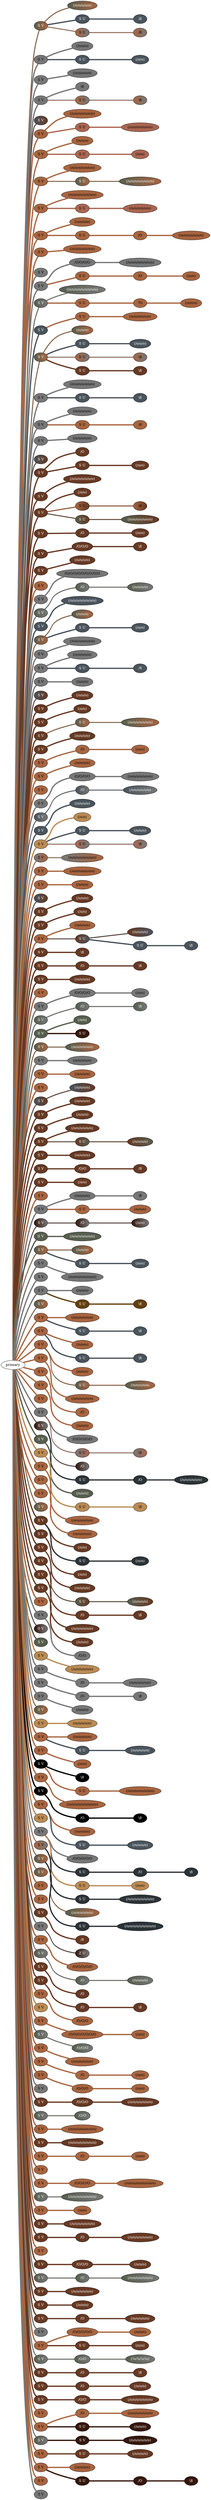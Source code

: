 graph {
 graph [rankdir=LR]
"1" [qtype="pendant_node", pendant_colors="#575E4E:#A86540", pendant_ply="S", pendant_attach="V", pendant_length="30.0", label="S V", style=filled, fillcolor="#575E4E:#A86540", fontcolor="#ffffff"]
"primary" -- "1" [qtype="pendant_link",penwidth=2,color="#575E4E:#A86540"]
"1:0" [qtype="knot_node", knot_value="5", knot_type="L", knot_position="19.0", knot_spin="S", label="(/o/o/o/o/o)", style=filled, fillcolor="#575E4E:#A86540" , fontcolor="#ffffff"]
"1" -- "1:0" [qtype="knot_link",penwidth=2,color="#575E4E:#A86540"]
"1s1" [qtype="pendant_node", pendant_colors="#4A545C", pendant_ply="S", pendant_attach="U", pendant_length="26.0", label="S U", style=filled, fillcolor="#4A545C", fontcolor="#ffffff"]
"1" -- "1s1" [qtype="pendant_link",penwidth=5,color="#4A545C"]
"1s1:0" [qtype="knot_node", knot_value="1", knot_type="E", knot_position="13.0", knot_spin="S", label="/8", style=filled, fillcolor="#4A545C" , fontcolor="#ffffff"]
"1s1" -- "1s1:0" [qtype="knot_link",penwidth=5,color="#4A545C"]
"1s2" [qtype="pendant_node", pendant_colors="#A86540:#777777", pendant_ply="S", pendant_attach="U", pendant_length="13.0", label="S U", style=filled, fillcolor="#A86540:#777777", fontcolor="#000000"]
"1" -- "1s2" [qtype="pendant_link",penwidth=2,color="#A86540:#777777"]
"1s2:0" [qtype="knot_node", knot_value="1", knot_type="E", knot_position="23.0", knot_spin="S", label="/8", style=filled, fillcolor="#A86540:#777777" , fontcolor="#000000"]
"1s2" -- "1s2:0" [qtype="knot_link",penwidth=2,color="#A86540:#777777"]
"2" [qtype="pendant_node", pendant_colors="#777777", pendant_ply="S", pendant_attach="V", pendant_length="39.0", label="S V", style=filled, fillcolor="#777777", fontcolor="#000000"]
"primary" -- "2" [qtype="pendant_link",penwidth=5,color="#777777"]
"2:0" [qtype="knot_node", knot_value="3", knot_type="L", knot_position="21.0", knot_spin="S", label="(/o/o/o)", style=filled, fillcolor="#777777" , fontcolor="#000000"]
"2" -- "2:0" [qtype="knot_link",penwidth=5,color="#777777"]
"2s1" [qtype="pendant_node", pendant_colors="#4A545C", pendant_ply="S", pendant_attach="U", pendant_length="26.0", label="S U", style=filled, fillcolor="#4A545C", fontcolor="#ffffff"]
"2" -- "2s1" [qtype="pendant_link",penwidth=5,color="#4A545C"]
"2s1:0" [qtype="knot_node", knot_value="2", knot_type="L", knot_position="14.5", knot_spin="S", label="(/o/o)", style=filled, fillcolor="#4A545C" , fontcolor="#ffffff"]
"2s1" -- "2s1:0" [qtype="knot_link",penwidth=5,color="#4A545C"]
"3" [qtype="pendant_node", pendant_colors="#777777", pendant_ply="S", pendant_attach="V", pendant_length="40.0", label="S V", style=filled, fillcolor="#777777", fontcolor="#000000"]
"primary" -- "3" [qtype="pendant_link",penwidth=5,color="#777777"]
"3:0" [qtype="knot_node", knot_value="5", knot_type="L", knot_position="22.0", knot_spin="S", label="(/o/o/o/o/o)", style=filled, fillcolor="#777777" , fontcolor="#000000"]
"3" -- "3:0" [qtype="knot_link",penwidth=5,color="#777777"]
"4" [qtype="pendant_node", pendant_colors="#777777", pendant_ply="S", pendant_attach="V", pendant_length="43.0", label="S V", style=filled, fillcolor="#777777", fontcolor="#000000"]
"primary" -- "4" [qtype="pendant_link",penwidth=5,color="#777777"]
"4:0" [qtype="knot_node", knot_value="1", knot_type="E", knot_position="22.5", knot_spin="Z", label="\\8", style=filled, fillcolor="#777777" , fontcolor="#000000"]
"4" -- "4:0" [qtype="knot_link",penwidth=5,color="#777777"]
"4s1" [qtype="pendant_node", pendant_colors="#A86540:#777777", pendant_ply="S", pendant_attach="U", pendant_length="28.0", label="S U", style=filled, fillcolor="#A86540:#777777", fontcolor="#000000"]
"4" -- "4s1" [qtype="pendant_link",penwidth=2,color="#A86540:#777777"]
"4s1:0" [qtype="knot_node", knot_value="1", knot_type="E", knot_position="13.5", knot_spin="Z", label="\\8", style=filled, fillcolor="#A86540:#777777" , fontcolor="#000000"]
"4s1" -- "4s1:0" [qtype="knot_link",penwidth=2,color="#A86540:#777777"]
"5" [qtype="pendant_node", pendant_colors="#4A545C:#673923", pendant_ply="S", pendant_attach="V", pendant_length="39.5", label="S V", style=filled, fillcolor="#4A545C:#673923", fontcolor="#ffffff"]
"primary" -- "5" [qtype="pendant_link",penwidth=2,color="#4A545C:#673923"]
"6" [qtype="pendant_node", pendant_colors="#A86540", pendant_ply="S", pendant_attach="V", pendant_length="27.0", label="S V", style=filled, fillcolor="#A86540", fontcolor="#000000"]
"primary" -- "6" [qtype="pendant_link",penwidth=5,color="#A86540"]
"6:0" [qtype="knot_node", knot_value="7", knot_type="L", knot_position="20.5", knot_spin="S", label="(/o/o/o/o/o/o/o)", style=filled, fillcolor="#A86540" , fontcolor="#000000"]
"6" -- "6:0" [qtype="knot_link",penwidth=5,color="#A86540"]
"6s1" [qtype="pendant_node", pendant_colors="#AA6651", pendant_ply="S", pendant_attach="U", pendant_length="32.0", label="S U", style=filled, fillcolor="#AA6651", fontcolor="#000000"]
"6" -- "6s1" [qtype="pendant_link",penwidth=5,color="#AA6651"]
"6s1:0" [qtype="knot_node", knot_value="7", knot_type="L", knot_position="12.5", knot_spin="S", label="(/o/o/o/o/o/o/o)", style=filled, fillcolor="#AA6651" , fontcolor="#000000"]
"6s1" -- "6s1:0" [qtype="knot_link",penwidth=5,color="#AA6651"]
"7" [qtype="pendant_node", pendant_colors="#A86540", pendant_ply="S", pendant_attach="V", pendant_length="28.5", label="S V", style=filled, fillcolor="#A86540", fontcolor="#000000"]
"primary" -- "7" [qtype="pendant_link",penwidth=5,color="#A86540"]
"7:0" [qtype="knot_node", knot_value="3", knot_type="L", knot_position="21.0", knot_spin="S", label="(/o/o/o)", style=filled, fillcolor="#A86540" , fontcolor="#000000"]
"7" -- "7:0" [qtype="knot_link",penwidth=5,color="#A86540"]
"7s1" [qtype="pendant_node", pendant_colors="#AA6651", pendant_ply="S", pendant_attach="U", pendant_length="36.0", label="S U", style=filled, fillcolor="#AA6651", fontcolor="#000000"]
"7" -- "7s1" [qtype="pendant_link",penwidth=5,color="#AA6651"]
"7s1:0" [qtype="knot_node", knot_value="2", knot_type="L", knot_position="14.0", knot_spin="S", label="(/o/o)", style=filled, fillcolor="#AA6651" , fontcolor="#000000"]
"7s1" -- "7s1:0" [qtype="knot_link",penwidth=5,color="#AA6651"]
"8" [qtype="pendant_node", pendant_colors="#A86540", pendant_ply="S", pendant_attach="V", pendant_length="33.0", label="S V", style=filled, fillcolor="#A86540", fontcolor="#000000"]
"primary" -- "8" [qtype="pendant_link",penwidth=5,color="#A86540"]
"8:0" [qtype="knot_node", knot_value="7", knot_type="L", knot_position="20.5", knot_spin="S", label="(/o/o/o/o/o/o/o)", style=filled, fillcolor="#A86540" , fontcolor="#000000"]
"8" -- "8:0" [qtype="knot_link",penwidth=5,color="#A86540"]
"8s1" [qtype="pendant_node", pendant_colors="#575E4E:#A86540", pendant_ply="S", pendant_attach="U", pendant_length="22.0", label="S U", style=filled, fillcolor="#575E4E:#A86540", fontcolor="#ffffff"]
"8" -- "8s1" [qtype="pendant_link",penwidth=2,color="#575E4E:#A86540"]
"8s1:0" [qtype="knot_node", knot_value="8", knot_type="L", knot_position="10.0", knot_spin="S", label="(/o/o/o/o/o/o/o/o)", style=filled, fillcolor="#575E4E:#A86540" , fontcolor="#ffffff"]
"8s1" -- "8s1:0" [qtype="knot_link",penwidth=2,color="#575E4E:#A86540"]
"9" [qtype="pendant_node", pendant_colors="#A86540", pendant_ply="S", pendant_attach="V", pendant_length="37.0", label="S V", style=filled, fillcolor="#A86540", fontcolor="#000000"]
"primary" -- "9" [qtype="pendant_link",penwidth=5,color="#A86540"]
"9:0" [qtype="knot_node", knot_value="8", knot_type="L", knot_position="21.5", knot_spin="S", label="(/o/o/o/o/o/o/o/o)", style=filled, fillcolor="#A86540" , fontcolor="#000000"]
"9" -- "9:0" [qtype="knot_link",penwidth=5,color="#A86540"]
"9s1" [qtype="pendant_node", pendant_colors="#AA6651", pendant_ply="S", pendant_attach="U", pendant_length="25.0", label="S U", style=filled, fillcolor="#AA6651", fontcolor="#000000"]
"9" -- "9s1" [qtype="pendant_link",penwidth=5,color="#AA6651"]
"9s1:0" [qtype="knot_node", knot_value="6", knot_type="L", knot_position="13.5", knot_spin="S", label="(/o/o/o/o/o/o)", style=filled, fillcolor="#AA6651" , fontcolor="#000000"]
"9s1" -- "9s1:0" [qtype="knot_link",penwidth=5,color="#AA6651"]
"10" [qtype="pendant_node", pendant_colors="#A86540", pendant_ply="S", pendant_attach="V", pendant_length="29.0", label="S V", style=filled, fillcolor="#A86540", fontcolor="#000000"]
"primary" -- "10" [qtype="pendant_link",penwidth=5,color="#A86540"]
"10:0" [qtype="knot_node", knot_value="4", knot_type="L", knot_position="21.5", knot_spin="S", label="(/o/o/o/o)", style=filled, fillcolor="#A86540" , fontcolor="#000000"]
"10" -- "10:0" [qtype="knot_link",penwidth=5,color="#A86540"]
"10s1" [qtype="pendant_node", pendant_colors="#A86540", pendant_ply="S", pendant_attach="U", pendant_length="26.0", label="S U", style=filled, fillcolor="#A86540", fontcolor="#000000"]
"10" -- "10s1" [qtype="pendant_link",penwidth=5,color="#A86540"]
"10s1:0" [qtype="knot_node", knot_value="1", knot_type="S", knot_position="3.0", knot_spin="S", label="/O", style=filled, fillcolor="#A86540" , fontcolor="#000000"]
"10s1" -- "10s1:0" [qtype="knot_link",penwidth=5,color="#A86540"]
"10s1:1" [qtype="knot_node", knot_value="7", knot_type="L", knot_position="13.0", knot_spin="S", label="(/o/o/o/o/o/o/o)", style=filled, fillcolor="#A86540" , fontcolor="#000000"]
"10s1:0" -- "10s1:1" [qtype="knot_link",penwidth=5,color="#A86540"]
"11" [qtype="pendant_node", pendant_colors="#A86540", pendant_ply="S", pendant_attach="V", pendant_length="45.0", label="S V", style=filled, fillcolor="#A86540", fontcolor="#000000"]
"primary" -- "11" [qtype="pendant_link",penwidth=5,color="#A86540"]
"11:0" [qtype="knot_node", knot_value="7", knot_type="L", knot_position="22.5", knot_spin="S", label="(/o/o/o/o/o/o/o)", style=filled, fillcolor="#A86540" , fontcolor="#000000"]
"11" -- "11:0" [qtype="knot_link",penwidth=5,color="#A86540"]
"12" [qtype="pendant_node", pendant_colors="#777777", pendant_ply="S", pendant_attach="V", pendant_length="44.5", label="S V", style=filled, fillcolor="#777777", fontcolor="#000000"]
"primary" -- "12" [qtype="pendant_link",penwidth=5,color="#777777"]
"13" [qtype="pendant_node", pendant_colors="#777777", pendant_ply="S", pendant_attach="V", pendant_length="32.5", label="S V", style=filled, fillcolor="#777777", fontcolor="#000000"]
"primary" -- "13" [qtype="pendant_link",penwidth=5,color="#777777"]
"13:0" [qtype="knot_node", knot_value="4", knot_type="S", knot_position="11.5", knot_spin="S", label="/O/O/O/O", style=filled, fillcolor="#777777" , fontcolor="#000000"]
"13" -- "13:0" [qtype="knot_link",penwidth=5,color="#777777"]
"13:1" [qtype="knot_node", knot_value="8", knot_type="L", knot_position="20.0", knot_spin="S", label="(/o/o/o/o/o/o/o/o)", style=filled, fillcolor="#777777" , fontcolor="#000000"]
"13:0" -- "13:1" [qtype="knot_link",penwidth=5,color="#777777"]
"13s1" [qtype="pendant_node", pendant_colors="#A86540", pendant_ply="S", pendant_attach="U", pendant_length="36.0", label="S U", style=filled, fillcolor="#A86540", fontcolor="#000000"]
"13" -- "13s1" [qtype="pendant_link",penwidth=5,color="#A86540"]
"13s1:0" [qtype="knot_node", knot_value="1", knot_type="S", knot_position="6.0", knot_spin="S", label="/O", style=filled, fillcolor="#A86540" , fontcolor="#000000"]
"13s1" -- "13s1:0" [qtype="knot_link",penwidth=5,color="#A86540"]
"13s1:1" [qtype="knot_node", knot_value="2", knot_type="L", knot_position="14.0", knot_spin="S", label="(/o/o)", style=filled, fillcolor="#A86540" , fontcolor="#000000"]
"13s1:0" -- "13s1:1" [qtype="knot_link",penwidth=5,color="#A86540"]
"14" [qtype="pendant_node", pendant_colors="#575E4E:#777777", pendant_ply="S", pendant_attach="V", pendant_length="35.5", label="S V", style=filled, fillcolor="#575E4E:#777777", fontcolor="#ffffff"]
"primary" -- "14" [qtype="pendant_link",penwidth=2,color="#575E4E:#777777"]
"14:0" [qtype="knot_node", knot_value="9", knot_type="L", knot_position="21.0", knot_spin="S", label="(/o/o/o/o/o/o/o/o/o)", style=filled, fillcolor="#575E4E:#777777" , fontcolor="#ffffff"]
"14" -- "14:0" [qtype="knot_link",penwidth=2,color="#575E4E:#777777"]
"14s1" [qtype="pendant_node", pendant_colors="#A86540", pendant_ply="S", pendant_attach="U", pendant_length="39.5", label="S U", style=filled, fillcolor="#A86540", fontcolor="#000000"]
"14" -- "14s1" [qtype="pendant_link",penwidth=5,color="#A86540"]
"14s1:0" [qtype="knot_node", knot_value="1", knot_type="S", knot_position="6.5", knot_spin="U", label="?O", style=filled, fillcolor="#A86540" , fontcolor="#000000"]
"14s1" -- "14s1:0" [qtype="knot_link",penwidth=5,color="#A86540"]
"14s1:1" [qtype="knot_node", knot_value="3", knot_type="L", knot_position="15.5", knot_spin="S", label="(/o/o/o)", style=filled, fillcolor="#A86540" , fontcolor="#000000"]
"14s1:0" -- "14s1:1" [qtype="knot_link",penwidth=5,color="#A86540"]
"15" [qtype="pendant_node", pendant_colors="#4A545C", pendant_ply="S", pendant_attach="V", pendant_length="43.0", label="S V", style=filled, fillcolor="#4A545C", fontcolor="#ffffff"]
"primary" -- "15" [qtype="pendant_link",penwidth=5,color="#4A545C"]
"15s1" [qtype="pendant_node", pendant_colors="#A86540", pendant_ply="S", pendant_attach="U", pendant_length="27.5", label="S U", style=filled, fillcolor="#A86540", fontcolor="#000000"]
"15" -- "15s1" [qtype="pendant_link",penwidth=5,color="#A86540"]
"15s1:0" [qtype="knot_node", knot_value="6", knot_type="L", knot_position="14.0", knot_spin="S", label="(/o/o/o/o/o/o)", style=filled, fillcolor="#A86540" , fontcolor="#000000"]
"15s1" -- "15s1:0" [qtype="knot_link",penwidth=5,color="#A86540"]
"16" [qtype="pendant_node", pendant_colors="#575E4E:#A86540", pendant_ply="S", pendant_attach="V", pendant_length="41.5", label="S V", style=filled, fillcolor="#575E4E:#A86540", fontcolor="#ffffff"]
"primary" -- "16" [qtype="pendant_link",penwidth=2,color="#575E4E:#A86540"]
"16:0" [qtype="knot_node", knot_value="3", knot_type="L", knot_position="20.0", knot_spin="S", label="(/o/o/o)", style=filled, fillcolor="#575E4E:#A86540" , fontcolor="#ffffff"]
"16" -- "16:0" [qtype="knot_link",penwidth=2,color="#575E4E:#A86540"]
"16s1" [qtype="pendant_node", pendant_colors="#4A545C", pendant_ply="S", pendant_attach="U", pendant_length="18.5", label="S U", style=filled, fillcolor="#4A545C", fontcolor="#ffffff"]
"16" -- "16s1" [qtype="pendant_link",penwidth=5,color="#4A545C"]
"16s1:0" [qtype="knot_node", knot_value="3", knot_type="L", knot_position="12.5", knot_spin="S", label="(/o/o/o)", style=filled, fillcolor="#4A545C" , fontcolor="#ffffff"]
"16s1" -- "16s1:0" [qtype="knot_link",penwidth=5,color="#4A545C"]
"16s2" [qtype="pendant_node", pendant_colors="#A86540:#777777", pendant_ply="S", pendant_attach="U", pendant_length="19.5", label="S U", style=filled, fillcolor="#A86540:#777777", fontcolor="#000000"]
"16" -- "16s2" [qtype="pendant_link",penwidth=2,color="#A86540:#777777"]
"16s2:0" [qtype="knot_node", knot_value="1", knot_type="E", knot_position="12.0", knot_spin="Z", label="\\8", style=filled, fillcolor="#A86540:#777777" , fontcolor="#000000"]
"16s2" -- "16s2:0" [qtype="knot_link",penwidth=2,color="#A86540:#777777"]
"16s3" [qtype="pendant_node", pendant_colors="#673923", pendant_ply="S", pendant_attach="U", pendant_length="20.0", label="S U", style=filled, fillcolor="#673923", fontcolor="#ffffff"]
"16" -- "16s3" [qtype="pendant_link",penwidth=5,color="#673923"]
"16s3:0" [qtype="knot_node", knot_value="1", knot_type="E", knot_position="11.0", knot_spin="Z", label="\\8", style=filled, fillcolor="#673923" , fontcolor="#ffffff"]
"16s3" -- "16s3:0" [qtype="knot_link",penwidth=5,color="#673923"]
"17" [qtype="pendant_node", pendant_colors="#777777", pendant_ply="S", pendant_attach="V", pendant_length="32.0", label="S V", style=filled, fillcolor="#777777", fontcolor="#000000"]
"primary" -- "17" [qtype="pendant_link",penwidth=5,color="#777777"]
"17:0" [qtype="knot_node", knot_value="7", knot_type="L", knot_position="21.5", knot_spin="S", label="(/o/o/o/o/o/o/o)", style=filled, fillcolor="#777777" , fontcolor="#000000"]
"17" -- "17:0" [qtype="knot_link",penwidth=5,color="#777777"]
"17s1" [qtype="pendant_node", pendant_colors="#4A545C", pendant_ply="S", pendant_attach="U", pendant_length="21.0", label="S U", style=filled, fillcolor="#4A545C", fontcolor="#ffffff"]
"17" -- "17s1" [qtype="pendant_link",penwidth=5,color="#4A545C"]
"17s1:0" [qtype="knot_node", knot_value="1", knot_type="E", knot_position="13.5", knot_spin="Z", label="\\8", style=filled, fillcolor="#4A545C" , fontcolor="#ffffff"]
"17s1" -- "17s1:0" [qtype="knot_link",penwidth=5,color="#4A545C"]
"18" [qtype="pendant_node", pendant_colors="#777777", pendant_ply="S", pendant_attach="V", pendant_length="31.0", label="S V", style=filled, fillcolor="#777777", fontcolor="#000000"]
"primary" -- "18" [qtype="pendant_link",penwidth=5,color="#777777"]
"18:0" [qtype="knot_node", knot_value="5", knot_type="L", knot_position="23.0", knot_spin="S", label="(/o/o/o/o/o)", style=filled, fillcolor="#777777" , fontcolor="#000000"]
"18" -- "18:0" [qtype="knot_link",penwidth=5,color="#777777"]
"18s1" [qtype="pendant_node", pendant_colors="#A86540", pendant_ply="S", pendant_attach="U", pendant_length="19.0", label="S U", style=filled, fillcolor="#A86540", fontcolor="#000000"]
"18" -- "18s1" [qtype="pendant_link",penwidth=5,color="#A86540"]
"18s1:0" [qtype="knot_node", knot_value="1", knot_type="E", knot_position="12.5", knot_spin="Z", label="\\8", style=filled, fillcolor="#A86540" , fontcolor="#000000"]
"18s1" -- "18s1:0" [qtype="knot_link",penwidth=5,color="#A86540"]
"19" [qtype="pendant_node", pendant_colors="#777777", pendant_ply="S", pendant_attach="V", pendant_length="26.0", label="S V", style=filled, fillcolor="#777777", fontcolor="#000000"]
"primary" -- "19" [qtype="pendant_link",penwidth=5,color="#777777"]
"19:0" [qtype="knot_node", knot_value="5", knot_type="L", knot_position="21.0", knot_spin="S", label="(/o/o/o/o/o)", style=filled, fillcolor="#777777" , fontcolor="#000000"]
"19" -- "19:0" [qtype="knot_link",penwidth=5,color="#777777"]
"20" [qtype="pendant_node", pendant_colors="#4A545C:#673923", pendant_ply="S", pendant_attach="V", pendant_length="42.5", label="S V", style=filled, fillcolor="#4A545C:#673923", fontcolor="#ffffff"]
"primary" -- "20" [qtype="pendant_link",penwidth=2,color="#4A545C:#673923"]
"21" [qtype="pendant_node", pendant_colors="#673923", pendant_ply="S", pendant_attach="V", pendant_length="42.0", label="S V", style=filled, fillcolor="#673923", fontcolor="#ffffff"]
"primary" -- "21" [qtype="pendant_link",penwidth=5,color="#673923"]
"21:0" [qtype="knot_node", knot_value="1", knot_type="S", knot_position="12.5", knot_spin="S", label="/O", style=filled, fillcolor="#673923" , fontcolor="#ffffff"]
"21" -- "21:0" [qtype="knot_link",penwidth=5,color="#673923"]
"21s1" [qtype="pendant_node", pendant_colors="#673923", pendant_ply="S", pendant_attach="U", pendant_length="19.0", label="S U", style=filled, fillcolor="#673923", fontcolor="#ffffff"]
"21" -- "21s1" [qtype="pendant_link",penwidth=5,color="#673923"]
"21s1:0" [qtype="knot_node", knot_value="2", knot_type="L", knot_position="11.0", knot_spin="S", label="(/o/o)", style=filled, fillcolor="#673923" , fontcolor="#ffffff"]
"21s1" -- "21s1:0" [qtype="knot_link",penwidth=5,color="#673923"]
"22" [qtype="pendant_node", pendant_colors="#673923", pendant_ply="S", pendant_attach="V", pendant_length="29.0", label="S V", style=filled, fillcolor="#673923", fontcolor="#ffffff"]
"primary" -- "22" [qtype="pendant_link",penwidth=5,color="#673923"]
"22:0" [qtype="knot_node", knot_value="7", knot_type="L", knot_position="24.0", knot_spin="S", label="(/o/o/o/o/o/o/o)", style=filled, fillcolor="#673923" , fontcolor="#ffffff"]
"22" -- "22:0" [qtype="knot_link",penwidth=5,color="#673923"]
"23" [qtype="pendant_node", pendant_colors="#673923", pendant_ply="S", pendant_attach="V", pendant_length="35.0", label="S V", style=filled, fillcolor="#673923", fontcolor="#ffffff"]
"primary" -- "23" [qtype="pendant_link",penwidth=5,color="#673923"]
"23:0" [qtype="knot_node", knot_value="2", knot_type="L", knot_position="23.5", knot_spin="S", label="(/o/o)", style=filled, fillcolor="#673923" , fontcolor="#ffffff"]
"23" -- "23:0" [qtype="knot_link",penwidth=5,color="#673923"]
"23s1" [qtype="pendant_node", pendant_colors="#A86540:#673923", pendant_ply="S", pendant_attach="U", pendant_length="31.5", label="S U", style=filled, fillcolor="#A86540:#673923", fontcolor="#000000"]
"23" -- "23s1" [qtype="pendant_link",penwidth=2,color="#A86540:#673923"]
"23s1:0" [qtype="knot_node", knot_value="1", knot_type="E", knot_position="15.0", knot_spin="Z", label="\\8", style=filled, fillcolor="#A86540:#673923" , fontcolor="#000000"]
"23s1" -- "23s1:0" [qtype="knot_link",penwidth=2,color="#A86540:#673923"]
"23s2" [qtype="pendant_node", pendant_colors="#575E4E:#673923", pendant_ply="S", pendant_attach="U", pendant_length="22.0", label="S U", style=filled, fillcolor="#575E4E:#673923", fontcolor="#ffffff"]
"23" -- "23s2" [qtype="pendant_link",penwidth=2,color="#575E4E:#673923"]
"23s2:0" [qtype="knot_node", knot_value="7", knot_type="L", knot_position="10.0", knot_spin="S", label="(/o/o/o/o/o/o/o)", style=filled, fillcolor="#575E4E:#673923" , fontcolor="#ffffff"]
"23s2" -- "23s2:0" [qtype="knot_link",penwidth=2,color="#575E4E:#673923"]
"24" [qtype="pendant_node", pendant_colors="#673923", pendant_ply="S", pendant_attach="V", pendant_length="42.5", label="S V", style=filled, fillcolor="#673923", fontcolor="#ffffff"]
"primary" -- "24" [qtype="pendant_link",penwidth=5,color="#673923"]
"24:0" [qtype="knot_node", knot_value="1", knot_type="S", knot_position="12.5", knot_spin="S", label="/O", style=filled, fillcolor="#673923" , fontcolor="#ffffff"]
"24" -- "24:0" [qtype="knot_link",penwidth=5,color="#673923"]
"24:1" [qtype="knot_node", knot_value="2", knot_type="L", knot_position="22.5", knot_spin="S", label="(/o/o)", style=filled, fillcolor="#673923" , fontcolor="#ffffff"]
"24:0" -- "24:1" [qtype="knot_link",penwidth=5,color="#673923"]
"25" [qtype="pendant_node", pendant_colors="#673923", pendant_ply="S", pendant_attach="V", pendant_length="36.0", label="S V", style=filled, fillcolor="#673923", fontcolor="#ffffff"]
"primary" -- "25" [qtype="pendant_link",penwidth=5,color="#673923"]
"25:0" [qtype="knot_node", knot_value="3", knot_type="S", knot_position="14.0", knot_spin="S", label="/O/O/O", style=filled, fillcolor="#673923" , fontcolor="#ffffff"]
"25" -- "25:0" [qtype="knot_link",penwidth=5,color="#673923"]
"25:1" [qtype="knot_node", knot_value="1", knot_type="E", knot_position="23.0", knot_spin="Z", label="\\8", style=filled, fillcolor="#673923" , fontcolor="#ffffff"]
"25:0" -- "25:1" [qtype="knot_link",penwidth=5,color="#673923"]
"26" [qtype="pendant_node", pendant_colors="#673923", pendant_ply="S", pendant_attach="V", pendant_length="49.0", label="S V", style=filled, fillcolor="#673923", fontcolor="#ffffff"]
"primary" -- "26" [qtype="pendant_link",penwidth=5,color="#673923"]
"26:0" [qtype="knot_node", knot_value="4", knot_type="L", knot_position="23.0", knot_spin="S", label="(/o/o/o/o)", style=filled, fillcolor="#673923" , fontcolor="#ffffff"]
"26" -- "26:0" [qtype="knot_link",penwidth=5,color="#673923"]
"27" [qtype="pendant_node", pendant_colors="#A86540", pendant_ply="S", pendant_attach="V", pendant_length="32.0", label="S V", style=filled, fillcolor="#A86540", fontcolor="#000000"]
"primary" -- "27" [qtype="pendant_link",penwidth=5,color="#A86540"]
"28" [qtype="pendant_node", pendant_colors="#777777", pendant_ply="S", pendant_attach="V", pendant_length="24.5", label="S V", style=filled, fillcolor="#777777", fontcolor="#000000"]
"primary" -- "28" [qtype="pendant_link",penwidth=5,color="#777777"]
"28:0" [qtype="knot_node", knot_value="9", knot_type="S", knot_position="11.0", knot_spin="S", label="/O/O/O/O/O/O/O/O/O", style=filled, fillcolor="#777777" , fontcolor="#000000"]
"28" -- "28:0" [qtype="knot_link",penwidth=5,color="#777777"]
"29" [qtype="pendant_node", pendant_colors="#575E4E:#777777", pendant_ply="S", pendant_attach="V", pendant_length="35.5", label="S V", style=filled, fillcolor="#575E4E:#777777", fontcolor="#ffffff"]
"primary" -- "29" [qtype="pendant_link",penwidth=2,color="#575E4E:#777777"]
"29:0" [qtype="knot_node", knot_value="1", knot_type="S", knot_position="14.0", knot_spin="S", label="/O", style=filled, fillcolor="#575E4E:#777777" , fontcolor="#ffffff"]
"29" -- "29:0" [qtype="knot_link",penwidth=2,color="#575E4E:#777777"]
"29:1" [qtype="knot_node", knot_value="4", knot_type="L", knot_position="22.5", knot_spin="S", label="(/o/o/o/o)", style=filled, fillcolor="#575E4E:#777777" , fontcolor="#ffffff"]
"29:0" -- "29:1" [qtype="knot_link",penwidth=2,color="#575E4E:#777777"]
"30" [qtype="pendant_node", pendant_colors="#4A545C", pendant_ply="S", pendant_attach="V", pendant_length="33.5", label="S V", style=filled, fillcolor="#4A545C", fontcolor="#ffffff"]
"primary" -- "30" [qtype="pendant_link",penwidth=5,color="#4A545C"]
"30:0" [qtype="knot_node", knot_value="8", knot_type="L", knot_position="23.5", knot_spin="S", label="(/o/o/o/o/o/o/o/o)", style=filled, fillcolor="#4A545C" , fontcolor="#ffffff"]
"30" -- "30:0" [qtype="knot_link",penwidth=5,color="#4A545C"]
"31" [qtype="pendant_node", pendant_colors="#575E4E:#A86540", pendant_ply="S", pendant_attach="V", pendant_length="40.0", label="S V", style=filled, fillcolor="#575E4E:#A86540", fontcolor="#ffffff"]
"primary" -- "31" [qtype="pendant_link",penwidth=2,color="#575E4E:#A86540"]
"31:0" [qtype="knot_node", knot_value="3", knot_type="L", knot_position="22.0", knot_spin="S", label="(/o/o/o)", style=filled, fillcolor="#575E4E:#A86540" , fontcolor="#ffffff"]
"31" -- "31:0" [qtype="knot_link",penwidth=2,color="#575E4E:#A86540"]
"31s1" [qtype="pendant_node", pendant_colors="#4A545C", pendant_ply="S", pendant_attach="U", pendant_length="20.0", label="S U", style=filled, fillcolor="#4A545C", fontcolor="#ffffff"]
"31" -- "31s1" [qtype="pendant_link",penwidth=5,color="#4A545C"]
"31s1:0" [qtype="knot_node", knot_value="2", knot_type="L", knot_position="11.0", knot_spin="S", label="(/o/o)", style=filled, fillcolor="#4A545C" , fontcolor="#ffffff"]
"31s1" -- "31s1:0" [qtype="knot_link",penwidth=5,color="#4A545C"]
"32" [qtype="pendant_node", pendant_colors="#777777", pendant_ply="S", pendant_attach="V", pendant_length="35.0", label="S V", style=filled, fillcolor="#777777", fontcolor="#000000"]
"primary" -- "32" [qtype="pendant_link",penwidth=5,color="#777777"]
"32:0" [qtype="knot_node", knot_value="7", knot_type="L", knot_position="24.5", knot_spin="S", label="(/o/o/o/o/o/o/o)", style=filled, fillcolor="#777777" , fontcolor="#000000"]
"32" -- "32:0" [qtype="knot_link",penwidth=5,color="#777777"]
"33" [qtype="pendant_node", pendant_colors="#777777", pendant_ply="S", pendant_attach="V", pendant_length="37.0", label="S V", style=filled, fillcolor="#777777", fontcolor="#000000"]
"primary" -- "33" [qtype="pendant_link",penwidth=5,color="#777777"]
"33:0" [qtype="knot_node", knot_value="5", knot_type="L", knot_position="25.0", knot_spin="S", label="(/o/o/o/o/o)", style=filled, fillcolor="#777777" , fontcolor="#000000"]
"33" -- "33:0" [qtype="knot_link",penwidth=5,color="#777777"]
"33s1" [qtype="pendant_node", pendant_colors="#4A545C", pendant_ply="S", pendant_attach="U", pendant_length="20.0", label="S U", style=filled, fillcolor="#4A545C", fontcolor="#ffffff"]
"33" -- "33s1" [qtype="pendant_link",penwidth=5,color="#4A545C"]
"33s1:0" [qtype="knot_node", knot_value="1", knot_type="E", knot_position="11.5", knot_spin="S", label="/8", style=filled, fillcolor="#4A545C" , fontcolor="#ffffff"]
"33s1" -- "33s1:0" [qtype="knot_link",penwidth=5,color="#4A545C"]
"34" [qtype="pendant_node", pendant_colors="#777777", pendant_ply="S", pendant_attach="V", pendant_length="27.0", label="S V", style=filled, fillcolor="#777777", fontcolor="#000000"]
"primary" -- "34" [qtype="pendant_link",penwidth=5,color="#777777"]
"34:0" [qtype="knot_node", knot_value="3", knot_type="L", knot_position="23.0", knot_spin="S", label="(/o/o/o)", style=filled, fillcolor="#777777" , fontcolor="#000000"]
"34" -- "34:0" [qtype="knot_link",penwidth=5,color="#777777"]
"35" [qtype="pendant_node", pendant_colors="#4A545C:#673923", pendant_ply="S", pendant_attach="V", pendant_length="40.0", label="S V", style=filled, fillcolor="#4A545C:#673923", fontcolor="#ffffff"]
"primary" -- "35" [qtype="pendant_link",penwidth=2,color="#4A545C:#673923"]
"36" [qtype="pendant_node", pendant_colors="#673923", pendant_ply="S", pendant_attach="V", pendant_length="50.0", label="S V", style=filled, fillcolor="#673923", fontcolor="#ffffff"]
"primary" -- "36" [qtype="pendant_link",penwidth=5,color="#673923"]
"36:0" [qtype="knot_node", knot_value="3", knot_type="L", knot_position="24.0", knot_spin="S", label="(/o/o/o)", style=filled, fillcolor="#673923" , fontcolor="#ffffff"]
"36" -- "36:0" [qtype="knot_link",penwidth=5,color="#673923"]
"37" [qtype="pendant_node", pendant_colors="#673923", pendant_ply="S", pendant_attach="V", pendant_length="45.5", label="S V", style=filled, fillcolor="#673923", fontcolor="#ffffff"]
"primary" -- "37" [qtype="pendant_link",penwidth=5,color="#673923"]
"37:0" [qtype="knot_node", knot_value="2", knot_type="L", knot_position="25.0", knot_spin="S", label="(/o/o)", style=filled, fillcolor="#673923" , fontcolor="#ffffff"]
"37" -- "37:0" [qtype="knot_link",penwidth=5,color="#673923"]
"38" [qtype="pendant_node", pendant_colors="#673923", pendant_ply="S", pendant_attach="V", pendant_length="55.5", label="S V", style=filled, fillcolor="#673923", fontcolor="#ffffff"]
"primary" -- "38" [qtype="pendant_link",penwidth=5,color="#673923"]
"38s1" [qtype="pendant_node", pendant_colors="#575E4E:#A86540", pendant_ply="S", pendant_attach="U", pendant_length="23.5", label="S U", style=filled, fillcolor="#575E4E:#A86540", fontcolor="#ffffff"]
"38" -- "38s1" [qtype="pendant_link",penwidth=2,color="#575E4E:#A86540"]
"38s1:0" [qtype="knot_node", knot_value="7", knot_type="L", knot_position="10.5", knot_spin="S", label="(/o/o/o/o/o/o/o)", style=filled, fillcolor="#575E4E:#A86540" , fontcolor="#ffffff"]
"38s1" -- "38s1:0" [qtype="knot_link",penwidth=2,color="#575E4E:#A86540"]
"39" [qtype="pendant_node", pendant_colors="#673923", pendant_ply="S", pendant_attach="V", pendant_length="38.0", label="S V", style=filled, fillcolor="#673923", fontcolor="#ffffff"]
"primary" -- "39" [qtype="pendant_link",penwidth=5,color="#673923"]
"39:0" [qtype="knot_node", knot_value="4", knot_type="L", knot_position="24.5", knot_spin="S", label="(/o/o/o/o)", style=filled, fillcolor="#673923" , fontcolor="#ffffff"]
"39" -- "39:0" [qtype="knot_link",penwidth=5,color="#673923"]
"40" [qtype="pendant_node", pendant_colors="#A86540", pendant_ply="S", pendant_attach="V", pendant_length="26.0", label="S V", style=filled, fillcolor="#A86540", fontcolor="#000000"]
"primary" -- "40" [qtype="pendant_link",penwidth=5,color="#A86540"]
"40:0" [qtype="knot_node", knot_value="1", knot_type="S", knot_position="13.0", knot_spin="S", label="/O", style=filled, fillcolor="#A86540" , fontcolor="#000000"]
"40" -- "40:0" [qtype="knot_link",penwidth=5,color="#A86540"]
"40:1" [qtype="knot_node", knot_value="2", knot_type="L", knot_position="23.0", knot_spin="S", label="(/o/o)", style=filled, fillcolor="#A86540" , fontcolor="#000000"]
"40:0" -- "40:1" [qtype="knot_link",penwidth=5,color="#A86540"]
"41" [qtype="pendant_node", pendant_colors="#A86540", pendant_ply="S", pendant_attach="V", pendant_length="40.0", label="S V", style=filled, fillcolor="#A86540", fontcolor="#000000"]
"primary" -- "41" [qtype="pendant_link",penwidth=5,color="#A86540"]
"41:0" [qtype="knot_node", knot_value="4", knot_type="L", knot_position="24.0", knot_spin="S", label="(/o/o/o/o)", style=filled, fillcolor="#A86540" , fontcolor="#000000"]
"41" -- "41:0" [qtype="knot_link",penwidth=5,color="#A86540"]
"42" [qtype="pendant_node", pendant_colors="#A86540", pendant_ply="S", pendant_attach="V", pendant_length="51.0", label="S V", style=filled, fillcolor="#A86540", fontcolor="#000000"]
"primary" -- "42" [qtype="pendant_link",penwidth=5,color="#A86540"]
"43" [qtype="pendant_node", pendant_colors="#777777", pendant_ply="S", pendant_attach="V", pendant_length="58.0", label="S V", style=filled, fillcolor="#777777", fontcolor="#000000"]
"primary" -- "43" [qtype="pendant_link",penwidth=5,color="#777777"]
"43:0" [qtype="knot_node", knot_value="4", knot_type="S", knot_position="12.5", knot_spin="S", label="/O/O/O/O", style=filled, fillcolor="#777777" , fontcolor="#000000"]
"43" -- "43:0" [qtype="knot_link",penwidth=5,color="#777777"]
"43:1" [qtype="knot_node", knot_value="7", knot_type="L", knot_position="24.0", knot_spin="S", label="(/o/o/o/o/o/o/o)", style=filled, fillcolor="#777777" , fontcolor="#000000"]
"43:0" -- "43:1" [qtype="knot_link",penwidth=5,color="#777777"]
"44" [qtype="pendant_node", pendant_colors="#4A545C:#777777", pendant_ply="S", pendant_attach="V", pendant_length="31.0", label="S V", style=filled, fillcolor="#4A545C:#777777", fontcolor="#ffffff"]
"primary" -- "44" [qtype="pendant_link",penwidth=2,color="#4A545C:#777777"]
"44:0" [qtype="knot_node", knot_value="1", knot_type="S", knot_position="14.0", knot_spin="S", label="/O", style=filled, fillcolor="#4A545C:#777777" , fontcolor="#ffffff"]
"44" -- "44:0" [qtype="knot_link",penwidth=2,color="#4A545C:#777777"]
"44:1" [qtype="knot_node", knot_value="6", knot_type="L", knot_position="23.0", knot_spin="S", label="(/o/o/o/o/o/o)", style=filled, fillcolor="#4A545C:#777777" , fontcolor="#ffffff"]
"44:0" -- "44:1" [qtype="knot_link",penwidth=2,color="#4A545C:#777777"]
"45" [qtype="pendant_node", pendant_colors="#4A545C", pendant_ply="S", pendant_attach="V", pendant_length="43.0", label="S V", style=filled, fillcolor="#4A545C", fontcolor="#ffffff"]
"primary" -- "45" [qtype="pendant_link",penwidth=5,color="#4A545C"]
"45:0" [qtype="knot_node", knot_value="4", knot_type="L", knot_position="24.0", knot_spin="S", label="(/o/o/o/o)", style=filled, fillcolor="#4A545C" , fontcolor="#ffffff"]
"45" -- "45:0" [qtype="knot_link",penwidth=5,color="#4A545C"]
"46" [qtype="pendant_node", pendant_colors="#BB8B54", pendant_ply="S", pendant_attach="V", pendant_length="38.5", label="S V", style=filled, fillcolor="#BB8B54", fontcolor="#000000"]
"primary" -- "46" [qtype="pendant_link",penwidth=5,color="#BB8B54"]
"46:0" [qtype="knot_node", knot_value="2", knot_type="L", knot_position="24.0", knot_spin="S", label="(/o/o)", style=filled, fillcolor="#BB8B54" , fontcolor="#000000"]
"46" -- "46:0" [qtype="knot_link",penwidth=5,color="#BB8B54"]
"46s1" [qtype="pendant_node", pendant_colors="#4A545C", pendant_ply="S", pendant_attach="U", pendant_length="23.0", label="S U", style=filled, fillcolor="#4A545C", fontcolor="#ffffff"]
"46" -- "46s1" [qtype="pendant_link",penwidth=5,color="#4A545C"]
"46s1:0" [qtype="knot_node", knot_value="3", knot_type="L", knot_position="15.0", knot_spin="S", label="(/o/o/o)", style=filled, fillcolor="#4A545C" , fontcolor="#ffffff"]
"46s1" -- "46s1:0" [qtype="knot_link",penwidth=5,color="#4A545C"]
"46s2" [qtype="pendant_node", pendant_colors="#AA6651:#777777", pendant_ply="S", pendant_attach="U", pendant_length="30.0", label="S U", style=filled, fillcolor="#AA6651:#777777", fontcolor="#000000"]
"46" -- "46s2" [qtype="pendant_link",penwidth=2,color="#AA6651:#777777"]
"46s2:0" [qtype="knot_node", knot_value="1", knot_type="E", knot_position="14.0", knot_spin="Z", label="\\8", style=filled, fillcolor="#AA6651:#777777" , fontcolor="#000000"]
"46s2" -- "46s2:0" [qtype="knot_link",penwidth=2,color="#AA6651:#777777"]
"47" [qtype="pendant_node", pendant_colors="#777777:#A86540", pendant_ply="S", pendant_attach="V", pendant_length="29.0", label="S V", style=filled, fillcolor="#777777:#A86540", fontcolor="#000000"]
"primary" -- "47" [qtype="pendant_link",penwidth=2,color="#777777:#A86540"]
"47:0" [qtype="knot_node", knot_value="8", knot_type="L", knot_position="25.0", knot_spin="S", label="(/o/o/o/o/o/o/o/o)", style=filled, fillcolor="#777777:#A86540" , fontcolor="#000000"]
"47" -- "47:0" [qtype="knot_link",penwidth=2,color="#777777:#A86540"]
"48" [qtype="pendant_node", pendant_colors="#A86540", pendant_ply="S", pendant_attach="V", pendant_length="27.0", label="S V", style=filled, fillcolor="#A86540", fontcolor="#000000"]
"primary" -- "48" [qtype="pendant_link",penwidth=5,color="#A86540"]
"48:0" [qtype="knot_node", knot_value="7", knot_type="L", knot_position="23.0", knot_spin="S", label="(/o/o/o/o/o/o/o)", style=filled, fillcolor="#A86540" , fontcolor="#000000"]
"48" -- "48:0" [qtype="knot_link",penwidth=5,color="#A86540"]
"49" [qtype="pendant_node", pendant_colors="#A86540", pendant_ply="S", pendant_attach="V", pendant_length="38.0", label="S V", style=filled, fillcolor="#A86540", fontcolor="#000000"]
"primary" -- "49" [qtype="pendant_link",penwidth=5,color="#A86540"]
"49:0" [qtype="knot_node", knot_value="3", knot_type="L", knot_position="29.0", knot_spin="S", label="(/o/o/o)", style=filled, fillcolor="#A86540" , fontcolor="#000000"]
"49" -- "49:0" [qtype="knot_link",penwidth=5,color="#A86540"]
"50" [qtype="pendant_node", pendant_colors="#4A545C:#673923", pendant_ply="S", pendant_attach="V", pendant_length="41.5", label="S V", style=filled, fillcolor="#4A545C:#673923", fontcolor="#ffffff"]
"primary" -- "50" [qtype="pendant_link",penwidth=2,color="#4A545C:#673923"]
"51" [qtype="pendant_node", pendant_colors="#673923", pendant_ply="S", pendant_attach="V", pendant_length="32.0", label="S V", style=filled, fillcolor="#673923", fontcolor="#ffffff"]
"primary" -- "51" [qtype="pendant_link",penwidth=5,color="#673923"]
"51:0" [qtype="knot_node", knot_value="3", knot_type="L", knot_position="24.5", knot_spin="S", label="(/o/o/o)", style=filled, fillcolor="#673923" , fontcolor="#ffffff"]
"51" -- "51:0" [qtype="knot_link",penwidth=5,color="#673923"]
"52" [qtype="pendant_node", pendant_colors="#673923", pendant_ply="S", pendant_attach="V", pendant_length="31.0", label="S V", style=filled, fillcolor="#673923", fontcolor="#ffffff"]
"primary" -- "52" [qtype="pendant_link",penwidth=5,color="#673923"]
"52:0" [qtype="knot_node", knot_value="2", knot_type="L", knot_position="23.0", knot_spin="S", label="(/o/o)", style=filled, fillcolor="#673923" , fontcolor="#ffffff"]
"52" -- "52:0" [qtype="knot_link",penwidth=5,color="#673923"]
"53" [qtype="pendant_node", pendant_colors="#A86540", pendant_ply="S", pendant_attach="V", pendant_length="30.0", label="S V", style=filled, fillcolor="#A86540", fontcolor="#000000"]
"primary" -- "53" [qtype="pendant_link",penwidth=5,color="#A86540"]
"53:0" [qtype="knot_node", knot_value="4", knot_type="L", knot_position="25.0", knot_spin="S", label="(/o/o/o/o)", style=filled, fillcolor="#A86540" , fontcolor="#000000"]
"53" -- "53:0" [qtype="knot_link",penwidth=5,color="#A86540"]
"53s1" [qtype="pendant_node", pendant_colors="#673923:#4A545C", pendant_ply="S", pendant_attach="U", pendant_length="26.0", label="S U", style=filled, fillcolor="#673923:#4A545C", fontcolor="#ffffff"]
"53" -- "53s1" [qtype="pendant_link",penwidth=2,color="#673923:#4A545C"]
"53s1:0" [qtype="knot_node", knot_value="4", knot_type="L", knot_position="13.0", knot_spin="S", label="(/o/o/o/o)", style=filled, fillcolor="#673923:#4A545C" , fontcolor="#ffffff"]
"53s1" -- "53s1:0" [qtype="knot_link",penwidth=2,color="#673923:#4A545C"]
"53s1s1" [qtype="pendant_node", pendant_colors="#4A545C", pendant_ply="S", pendant_attach="U", pendant_length="20.0", label="S U", style=filled, fillcolor="#4A545C", fontcolor="#ffffff"]
"53s1" -- "53s1s1" [qtype="pendant_link",penwidth=5,color="#4A545C"]
"53s1s1:0" [qtype="knot_node", knot_value="1", knot_type="E", knot_position="10.0", knot_spin="Z", label="\\8", style=filled, fillcolor="#4A545C" , fontcolor="#ffffff"]
"53s1s1" -- "53s1s1:0" [qtype="knot_link",penwidth=5,color="#4A545C"]
"54" [qtype="pendant_node", pendant_colors="#673923", pendant_ply="S", pendant_attach="V", pendant_length="32.0", label="S V", style=filled, fillcolor="#673923", fontcolor="#ffffff"]
"primary" -- "54" [qtype="pendant_link",penwidth=5,color="#673923"]
"54:0" [qtype="knot_node", knot_value="1", knot_type="E", knot_position="26.5", knot_spin="Z", label="\\8", style=filled, fillcolor="#673923" , fontcolor="#ffffff"]
"54" -- "54:0" [qtype="knot_link",penwidth=5,color="#673923"]
"55" [qtype="pendant_node", pendant_colors="#673923", pendant_ply="S", pendant_attach="V", pendant_length="31.0", label="S V", style=filled, fillcolor="#673923", fontcolor="#ffffff"]
"primary" -- "55" [qtype="pendant_link",penwidth=5,color="#673923"]
"55:0" [qtype="knot_node", knot_value="1", knot_type="S", knot_position="11.0", knot_spin="S", label="/O", style=filled, fillcolor="#673923" , fontcolor="#ffffff"]
"55" -- "55:0" [qtype="knot_link",penwidth=5,color="#673923"]
"55:1" [qtype="knot_node", knot_value="1", knot_type="E", knot_position="25.0", knot_spin="Z", label="\\8", style=filled, fillcolor="#673923" , fontcolor="#ffffff"]
"55:0" -- "55:1" [qtype="knot_link",penwidth=5,color="#673923"]
"56" [qtype="pendant_node", pendant_colors="#673923", pendant_ply="S", pendant_attach="V", pendant_length="38.5", label="S V", style=filled, fillcolor="#673923", fontcolor="#ffffff"]
"primary" -- "56" [qtype="pendant_link",penwidth=5,color="#673923"]
"56:0" [qtype="knot_node", knot_value="4", knot_type="L", knot_position="25.0", knot_spin="S", label="(/o/o/o/o)", style=filled, fillcolor="#673923" , fontcolor="#ffffff"]
"56" -- "56:0" [qtype="knot_link",penwidth=5,color="#673923"]
"57" [qtype="pendant_node", pendant_colors="#A86540", pendant_ply="S", pendant_attach="V", pendant_length="45.0", label="S V", style=filled, fillcolor="#A86540", fontcolor="#000000"]
"primary" -- "57" [qtype="pendant_link",penwidth=5,color="#A86540"]
"58" [qtype="pendant_node", pendant_colors="#777777", pendant_ply="S", pendant_attach="V", pendant_length="59.0", label="S V", style=filled, fillcolor="#777777", fontcolor="#000000"]
"primary" -- "58" [qtype="pendant_link",penwidth=5,color="#777777"]
"58:0" [qtype="knot_node", knot_value="4", knot_type="S", knot_position="14.0", knot_spin="S", label="/O/O/O/O", style=filled, fillcolor="#777777" , fontcolor="#000000"]
"58" -- "58:0" [qtype="knot_link",penwidth=5,color="#777777"]
"58:1" [qtype="knot_node", knot_value="2", knot_type="L", knot_position="24.0", knot_spin="S", label="(/o/o)", style=filled, fillcolor="#777777" , fontcolor="#000000"]
"58:0" -- "58:1" [qtype="knot_link",penwidth=5,color="#777777"]
"59" [qtype="pendant_node", pendant_colors="#575E4E:#777777", pendant_ply="S", pendant_attach="V", pendant_length="37.0", label="S V", style=filled, fillcolor="#575E4E:#777777", fontcolor="#ffffff"]
"primary" -- "59" [qtype="pendant_link",penwidth=2,color="#575E4E:#777777"]
"59:0" [qtype="knot_node", knot_value="1", knot_type="S", knot_position="13.5", knot_spin="S", label="/O", style=filled, fillcolor="#575E4E:#777777" , fontcolor="#ffffff"]
"59" -- "59:0" [qtype="knot_link",penwidth=2,color="#575E4E:#777777"]
"59:1" [qtype="knot_node", knot_value="1", knot_type="E", knot_position="23.5", knot_spin="Z", label="\\8", style=filled, fillcolor="#575E4E:#777777" , fontcolor="#ffffff"]
"59:0" -- "59:1" [qtype="knot_link",penwidth=2,color="#575E4E:#777777"]
"60" [qtype="pendant_node", pendant_colors="#575E4E", pendant_ply="S", pendant_attach="V", pendant_length="46.0", label="S V", style=filled, fillcolor="#575E4E", fontcolor="#ffffff"]
"primary" -- "60" [qtype="pendant_link",penwidth=5,color="#575E4E"]
"60:0" [qtype="knot_node", knot_value="2", knot_type="L", knot_position="24.5", knot_spin="S", label="(/o/o)", style=filled, fillcolor="#575E4E" , fontcolor="#ffffff"]
"60" -- "60:0" [qtype="knot_link",penwidth=5,color="#575E4E"]
"60s1" [qtype="pendant_node", pendant_colors="#35170C", pendant_ply="S", pendant_attach="U", pendant_length="5.0", label="S U", style=filled, fillcolor="#35170C", fontcolor="#ffffff"]
"60" -- "60s1" [qtype="pendant_link",penwidth=5,color="#35170C"]
"61" [qtype="pendant_node", pendant_colors="#575E4E:#A86540", pendant_ply="S", pendant_attach="V", pendant_length="37.5", label="S V", style=filled, fillcolor="#575E4E:#A86540", fontcolor="#ffffff"]
"primary" -- "61" [qtype="pendant_link",penwidth=2,color="#575E4E:#A86540"]
"61:0" [qtype="knot_node", knot_value="6", knot_type="L", knot_position="23.0", knot_spin="S", label="(/o/o/o/o/o/o)", style=filled, fillcolor="#575E4E:#A86540" , fontcolor="#ffffff"]
"61" -- "61:0" [qtype="knot_link",penwidth=2,color="#575E4E:#A86540"]
"62" [qtype="pendant_node", pendant_colors="#777777", pendant_ply="S", pendant_attach="V", pendant_length="39.5", label="S V", style=filled, fillcolor="#777777", fontcolor="#000000"]
"primary" -- "62" [qtype="pendant_link",penwidth=5,color="#777777"]
"62:0" [qtype="knot_node", knot_value="5", knot_type="L", knot_position="24.0", knot_spin="S", label="(/o/o/o/o/o)", style=filled, fillcolor="#777777" , fontcolor="#000000"]
"62" -- "62:0" [qtype="knot_link",penwidth=5,color="#777777"]
"63" [qtype="pendant_node", pendant_colors="#A86540", pendant_ply="S", pendant_attach="V", pendant_length="37.5", label="S V", style=filled, fillcolor="#A86540", fontcolor="#000000"]
"primary" -- "63" [qtype="pendant_link",penwidth=5,color="#A86540"]
"63:0" [qtype="knot_node", knot_value="4", knot_type="L", knot_position="22.5", knot_spin="S", label="(/o/o/o/o)", style=filled, fillcolor="#A86540" , fontcolor="#000000"]
"63" -- "63:0" [qtype="knot_link",penwidth=5,color="#A86540"]
"64" [qtype="pendant_node", pendant_colors="#A86540", pendant_ply="S", pendant_attach="V", pendant_length="40.0", label="S V", style=filled, fillcolor="#A86540", fontcolor="#000000"]
"primary" -- "64" [qtype="pendant_link",penwidth=5,color="#A86540"]
"65" [qtype="pendant_node", pendant_colors="#4A545C:#673923", pendant_ply="S", pendant_attach="V", pendant_length="38.0", label="S V", style=filled, fillcolor="#4A545C:#673923", fontcolor="#ffffff"]
"primary" -- "65" [qtype="pendant_link",penwidth=2,color="#4A545C:#673923"]
"65:0" [qtype="knot_node", knot_value="4", knot_type="L", knot_position="24.0", knot_spin="S", label="(/o/o/o/o)", style=filled, fillcolor="#4A545C:#673923" , fontcolor="#ffffff"]
"65" -- "65:0" [qtype="knot_link",penwidth=2,color="#4A545C:#673923"]
"66" [qtype="pendant_node", pendant_colors="#673923", pendant_ply="S", pendant_attach="V", pendant_length="43.0", label="S V", style=filled, fillcolor="#673923", fontcolor="#ffffff"]
"primary" -- "66" [qtype="pendant_link",penwidth=5,color="#673923"]
"66:0" [qtype="knot_node", knot_value="4", knot_type="L", knot_position="22.5", knot_spin="S", label="(/o/o/o/o)", style=filled, fillcolor="#673923" , fontcolor="#ffffff"]
"66" -- "66:0" [qtype="knot_link",penwidth=5,color="#673923"]
"67" [qtype="pendant_node", pendant_colors="#673923", pendant_ply="S", pendant_attach="V", pendant_length="47.0", label="S V", style=filled, fillcolor="#673923", fontcolor="#ffffff"]
"primary" -- "67" [qtype="pendant_link",penwidth=5,color="#673923"]
"67:0" [qtype="knot_node", knot_value="3", knot_type="L", knot_position="25.5", knot_spin="S", label="(/o/o/o)", style=filled, fillcolor="#673923" , fontcolor="#ffffff"]
"67" -- "67:0" [qtype="knot_link",penwidth=5,color="#673923"]
"68" [qtype="pendant_node", pendant_colors="#673923", pendant_ply="S", pendant_attach="V", pendant_length="36.0", label="S V", style=filled, fillcolor="#673923", fontcolor="#ffffff"]
"primary" -- "68" [qtype="pendant_link",penwidth=5,color="#673923"]
"68:0" [qtype="knot_node", knot_value="6", knot_type="L", knot_position="24.0", knot_spin="S", label="(/o/o/o/o/o/o)", style=filled, fillcolor="#673923" , fontcolor="#ffffff"]
"68" -- "68:0" [qtype="knot_link",penwidth=5,color="#673923"]
"68s1" [qtype="pendant_node", pendant_colors="#673923:#575E4E", pendant_ply="S", pendant_attach="U", pendant_length="20.0", label="S U", style=filled, fillcolor="#673923:#575E4E", fontcolor="#ffffff"]
"68" -- "68s1" [qtype="pendant_link",penwidth=2,color="#673923:#575E4E"]
"68s1:0" [qtype="knot_node", knot_value="4", knot_type="L", knot_position="14.0", knot_spin="S", label="(/o/o/o/o)", style=filled, fillcolor="#673923:#575E4E" , fontcolor="#ffffff"]
"68s1" -- "68s1:0" [qtype="knot_link",penwidth=2,color="#673923:#575E4E"]
"69" [qtype="pendant_node", pendant_colors="#673923", pendant_ply="S", pendant_attach="V", pendant_length="42.5", label="S V", style=filled, fillcolor="#673923", fontcolor="#ffffff"]
"primary" -- "69" [qtype="pendant_link",penwidth=5,color="#673923"]
"69:0" [qtype="knot_node", knot_value="4", knot_type="L", knot_position="26.5", knot_spin="S", label="(/o/o/o/o)", style=filled, fillcolor="#673923" , fontcolor="#ffffff"]
"69" -- "69:0" [qtype="knot_link",penwidth=5,color="#673923"]
"70" [qtype="pendant_node", pendant_colors="#673923", pendant_ply="S", pendant_attach="V", pendant_length="46.0", label="S V", style=filled, fillcolor="#673923", fontcolor="#ffffff"]
"primary" -- "70" [qtype="pendant_link",penwidth=5,color="#673923"]
"70:0" [qtype="knot_node", knot_value="2", knot_type="S", knot_position="9.5", knot_spin="S", label="/O/O", style=filled, fillcolor="#673923" , fontcolor="#ffffff"]
"70" -- "70:0" [qtype="knot_link",penwidth=5,color="#673923"]
"70:1" [qtype="knot_node", knot_value="1", knot_type="E", knot_position="23.0", knot_spin="S", label="/8", style=filled, fillcolor="#673923" , fontcolor="#ffffff"]
"70:0" -- "70:1" [qtype="knot_link",penwidth=5,color="#673923"]
"71" [qtype="pendant_node", pendant_colors="#673923", pendant_ply="S", pendant_attach="V", pendant_length="56.0", label="S V", style=filled, fillcolor="#673923", fontcolor="#ffffff"]
"primary" -- "71" [qtype="pendant_link",penwidth=5,color="#673923"]
"71:0" [qtype="knot_node", knot_value="2", knot_type="L", knot_position="22.5", knot_spin="S", label="(/o/o)", style=filled, fillcolor="#673923" , fontcolor="#ffffff"]
"71" -- "71:0" [qtype="knot_link",penwidth=5,color="#673923"]
"72" [qtype="pendant_node", pendant_colors="#A86540", pendant_ply="S", pendant_attach="V", pendant_length="52.0", label="S V", style=filled, fillcolor="#A86540", fontcolor="#000000"]
"primary" -- "72" [qtype="pendant_link",penwidth=5,color="#A86540"]
"73" [qtype="pendant_node", pendant_colors="#777777", pendant_ply="S", pendant_attach="V", pendant_length="54.0", label="S V", style=filled, fillcolor="#777777", fontcolor="#000000"]
"primary" -- "73" [qtype="pendant_link",penwidth=5,color="#777777"]
"73:0" [qtype="knot_node", knot_value="4", knot_type="L", knot_position="12.5", knot_spin="S", label="(/o/o/o/o)", style=filled, fillcolor="#777777" , fontcolor="#000000"]
"73" -- "73:0" [qtype="knot_link",penwidth=5,color="#777777"]
"73:1" [qtype="knot_node", knot_value="1", knot_type="E", knot_position="24.5", knot_spin="Z", label="\\8", style=filled, fillcolor="#777777" , fontcolor="#000000"]
"73:0" -- "73:1" [qtype="knot_link",penwidth=5,color="#777777"]
"73s1" [qtype="pendant_node", pendant_colors="#A86540", pendant_ply="S", pendant_attach="U", pendant_length="31.0", label="S U", style=filled, fillcolor="#A86540", fontcolor="#000000"]
"73" -- "73s1" [qtype="pendant_link",penwidth=5,color="#A86540"]
"73s1:0" [qtype="knot_node", knot_value="3", knot_type="L", knot_position="17.0", knot_spin="S", label="(/o/o/o)", style=filled, fillcolor="#A86540" , fontcolor="#000000"]
"73s1" -- "73s1:0" [qtype="knot_link",penwidth=5,color="#A86540"]
"74" [qtype="pendant_node", pendant_colors="#35170C:#777777", pendant_ply="S", pendant_attach="V", pendant_length="43.0", label="S V", style=filled, fillcolor="#35170C:#777777", fontcolor="#ffffff"]
"primary" -- "74" [qtype="pendant_link",penwidth=2,color="#35170C:#777777"]
"74:0" [qtype="knot_node", knot_value="1", knot_type="S", knot_position="12.5", knot_spin="S", label="/O", style=filled, fillcolor="#35170C:#777777" , fontcolor="#ffffff"]
"74" -- "74:0" [qtype="knot_link",penwidth=2,color="#35170C:#777777"]
"74:1" [qtype="knot_node", knot_value="2", knot_type="L", knot_position="25.5", knot_spin="S", label="(/o/o)", style=filled, fillcolor="#35170C:#777777" , fontcolor="#ffffff"]
"74:0" -- "74:1" [qtype="knot_link",penwidth=2,color="#35170C:#777777"]
"75" [qtype="pendant_node", pendant_colors="#575E4E", pendant_ply="S", pendant_attach="V", pendant_length="59.5", label="S V", style=filled, fillcolor="#575E4E", fontcolor="#ffffff"]
"primary" -- "75" [qtype="pendant_link",penwidth=5,color="#575E4E"]
"75:0" [qtype="knot_node", knot_value="7", knot_type="L", knot_position="24.0", knot_spin="S", label="(/o/o/o/o/o/o/o)", style=filled, fillcolor="#575E4E" , fontcolor="#ffffff"]
"75" -- "75:0" [qtype="knot_link",penwidth=5,color="#575E4E"]
"76" [qtype="pendant_node", pendant_colors="#575E4E:#A86540", pendant_ply="S", pendant_attach="V", pendant_length="40.0", label="S V", style=filled, fillcolor="#575E4E:#A86540", fontcolor="#ffffff"]
"primary" -- "76" [qtype="pendant_link",penwidth=2,color="#575E4E:#A86540"]
"76:0" [qtype="knot_node", knot_value="3", knot_type="L", knot_position="24.0", knot_spin="S", label="(/o/o/o)", style=filled, fillcolor="#575E4E:#A86540" , fontcolor="#ffffff"]
"76" -- "76:0" [qtype="knot_link",penwidth=2,color="#575E4E:#A86540"]
"76s1" [qtype="pendant_node", pendant_colors="#4A545C", pendant_ply="S", pendant_attach="U", pendant_length="20.5", label="S U", style=filled, fillcolor="#4A545C", fontcolor="#ffffff"]
"76" -- "76s1" [qtype="pendant_link",penwidth=5,color="#4A545C"]
"76s1:0" [qtype="knot_node", knot_value="2", knot_type="L", knot_position="15.5", knot_spin="S", label="(/o/o)", style=filled, fillcolor="#4A545C" , fontcolor="#ffffff"]
"76s1" -- "76s1:0" [qtype="knot_link",penwidth=5,color="#4A545C"]
"77" [qtype="pendant_node", pendant_colors="#777777", pendant_ply="S", pendant_attach="V", pendant_length="36.5", label="S V", style=filled, fillcolor="#777777", fontcolor="#000000"]
"primary" -- "77" [qtype="pendant_link",penwidth=5,color="#777777"]
"77:0" [qtype="knot_node", knot_value="8", knot_type="L", knot_position="25.0", knot_spin="S", label="(/o/o/o/o/o/o/o/o)", style=filled, fillcolor="#777777" , fontcolor="#000000"]
"77" -- "77:0" [qtype="knot_link",penwidth=5,color="#777777"]
"78" [qtype="pendant_node", pendant_colors="#777777", pendant_ply="S", pendant_attach="V", pendant_length="15.0", label="S V", style=filled, fillcolor="#777777", fontcolor="#000000"]
"primary" -- "78" [qtype="pendant_link",penwidth=5,color="#777777"]
"79" [qtype="pendant_node", pendant_colors="#777777", pendant_ply="S", pendant_attach="V", pendant_length="41.0", label="S V", style=filled, fillcolor="#777777", fontcolor="#000000"]
"primary" -- "79" [qtype="pendant_link",penwidth=5,color="#777777"]
"79:0" [qtype="knot_node", knot_value="3", knot_type="L", knot_position="26.0", knot_spin="S", label="(/o/o/o)", style=filled, fillcolor="#777777" , fontcolor="#000000"]
"79" -- "79:0" [qtype="knot_link",penwidth=5,color="#777777"]
"79s1" [qtype="pendant_node", pendant_colors="#64400F", pendant_ply="S", pendant_attach="U", pendant_length="16.0", label="S U", style=filled, fillcolor="#64400F", fontcolor="#ffffff"]
"79" -- "79s1" [qtype="pendant_link",penwidth=5,color="#64400F"]
"79s1:0" [qtype="knot_node", knot_value="1", knot_type="E", knot_position="14.0", knot_spin="Z", label="\\8", style=filled, fillcolor="#64400F" , fontcolor="#ffffff"]
"79s1" -- "79s1:0" [qtype="knot_link",penwidth=5,color="#64400F"]
"80" [qtype="pendant_node", pendant_colors="#575E4E:#A86540", pendant_ply="S", pendant_attach="V", pendant_length="45.5", label="S V", style=filled, fillcolor="#575E4E:#A86540", fontcolor="#ffffff"]
"primary" -- "80" [qtype="pendant_link",penwidth=2,color="#575E4E:#A86540"]
"81" [qtype="pendant_node", pendant_colors="#A86540", pendant_ply="S", pendant_attach="V", pendant_length="37.0", label="S V", style=filled, fillcolor="#A86540", fontcolor="#000000"]
"primary" -- "81" [qtype="pendant_link",penwidth=5,color="#A86540"]
"81:0" [qtype="knot_node", knot_value="6", knot_type="L", knot_position="23.0", knot_spin="S", label="(/o/o/o/o/o/o)", style=filled, fillcolor="#A86540" , fontcolor="#000000"]
"81" -- "81:0" [qtype="knot_link",penwidth=5,color="#A86540"]
"81s1" [qtype="pendant_node", pendant_colors="#4A545C", pendant_ply="S", pendant_attach="U", pendant_length="15.0", label="S U", style=filled, fillcolor="#4A545C", fontcolor="#ffffff"]
"81" -- "81s1" [qtype="pendant_link",penwidth=5,color="#4A545C"]
"81s1:0" [qtype="knot_node", knot_value="1", knot_type="E", knot_position="12.0", knot_spin="Z", label="\\8", style=filled, fillcolor="#4A545C" , fontcolor="#ffffff"]
"81s1" -- "81s1:0" [qtype="knot_link",penwidth=5,color="#4A545C"]
"82" [qtype="pendant_node", pendant_colors="#A86540", pendant_ply="S", pendant_attach="V", pendant_length="33.5", label="S V", style=filled, fillcolor="#A86540", fontcolor="#000000"]
"primary" -- "82" [qtype="pendant_link",penwidth=5,color="#A86540"]
"82:0" [qtype="knot_node", knot_value="3", knot_type="L", knot_position="24.5", knot_spin="S", label="(/o/o/o)", style=filled, fillcolor="#A86540" , fontcolor="#000000"]
"82" -- "82:0" [qtype="knot_link",penwidth=5,color="#A86540"]
"82s1" [qtype="pendant_node", pendant_colors="#4A545C", pendant_ply="S", pendant_attach="U", pendant_length="14.5", label="S U", style=filled, fillcolor="#4A545C", fontcolor="#ffffff"]
"82" -- "82s1" [qtype="pendant_link",penwidth=5,color="#4A545C"]
"82s1:0" [qtype="knot_node", knot_value="1", knot_type="E", knot_position="14.0", knot_spin="Z", label="\\8", style=filled, fillcolor="#4A545C" , fontcolor="#ffffff"]
"82s1" -- "82s1:0" [qtype="knot_link",penwidth=5,color="#4A545C"]
"83" [qtype="pendant_node", pendant_colors="#A86540", pendant_ply="S", pendant_attach="V", pendant_length="41.5", label="S V", style=filled, fillcolor="#A86540", fontcolor="#000000"]
"primary" -- "83" [qtype="pendant_link",penwidth=5,color="#A86540"]
"83:0" [qtype="knot_node", knot_value="3", knot_type="L", knot_position="23.0", knot_spin="S", label="(/o/o/o)", style=filled, fillcolor="#A86540" , fontcolor="#000000"]
"83" -- "83:0" [qtype="knot_link",penwidth=5,color="#A86540"]
"83s1" [qtype="pendant_node", pendant_colors="#575E4E:#A86540", pendant_ply="S", pendant_attach="U", pendant_length="16.0", label="S U", style=filled, fillcolor="#575E4E:#A86540", fontcolor="#ffffff"]
"83" -- "83s1" [qtype="pendant_link",penwidth=2,color="#575E4E:#A86540"]
"83s1:0" [qtype="knot_node", knot_value="5", knot_type="L", knot_position="13.0", knot_spin="S", label="(/o/o/o/o/o)", style=filled, fillcolor="#575E4E:#A86540" , fontcolor="#ffffff"]
"83s1" -- "83s1:0" [qtype="knot_link",penwidth=2,color="#575E4E:#A86540"]
"84" [qtype="pendant_node", pendant_colors="#A86540", pendant_ply="S", pendant_attach="V", pendant_length="59.5", label="S V", style=filled, fillcolor="#A86540", fontcolor="#000000"]
"primary" -- "84" [qtype="pendant_link",penwidth=5,color="#A86540"]
"84:0" [qtype="knot_node", knot_value="6", knot_type="L", knot_position="26.5", knot_spin="S", label="(/o/o/o/o/o/o)", style=filled, fillcolor="#A86540" , fontcolor="#000000"]
"84" -- "84:0" [qtype="knot_link",penwidth=5,color="#A86540"]
"85" [qtype="pendant_node", pendant_colors="#A86540", pendant_ply="S", pendant_attach="V", pendant_length="31.5", label="S V", style=filled, fillcolor="#A86540", fontcolor="#000000"]
"primary" -- "85" [qtype="pendant_link",penwidth=5,color="#A86540"]
"85:0" [qtype="knot_node", knot_value="1", knot_type="S", knot_position="15.0", knot_spin="S", label="/O", style=filled, fillcolor="#A86540" , fontcolor="#000000"]
"85" -- "85:0" [qtype="knot_link",penwidth=5,color="#A86540"]
"86" [qtype="pendant_node", pendant_colors="#A86540", pendant_ply="S", pendant_attach="V", pendant_length="24.5", label="S V", style=filled, fillcolor="#A86540", fontcolor="#000000"]
"primary" -- "86" [qtype="pendant_link",penwidth=5,color="#A86540"]
"86:0" [qtype="knot_node", knot_value="3", knot_type="L", knot_position="33.0", knot_spin="S", label="(/o/o/o)", style=filled, fillcolor="#A86540" , fontcolor="#000000"]
"86" -- "86:0" [qtype="knot_link",penwidth=5,color="#A86540"]
"87" [qtype="pendant_node", pendant_colors="#A86540", pendant_ply="S", pendant_attach="V", pendant_length="41.0", label="S V", style=filled, fillcolor="#A86540", fontcolor="#000000"]
"primary" -- "87" [qtype="pendant_link",penwidth=5,color="#A86540"]
"88" [qtype="pendant_node", pendant_colors="#777777", pendant_ply="S", pendant_attach="V", pendant_length="53.5", label="S V", style=filled, fillcolor="#777777", fontcolor="#000000"]
"primary" -- "88" [qtype="pendant_link",penwidth=5,color="#777777"]
"88:0" [qtype="knot_node", knot_value="5", knot_type="S", knot_position="14.5", knot_spin="S", label="/O/O/O/O/O", style=filled, fillcolor="#777777" , fontcolor="#000000"]
"88" -- "88:0" [qtype="knot_link",penwidth=5,color="#777777"]
"88s1" [qtype="pendant_node", pendant_colors="#777777:#AA6651", pendant_ply="S", pendant_attach="U", pendant_length="29.5", label="S U", style=filled, fillcolor="#777777:#AA6651", fontcolor="#000000"]
"88" -- "88s1" [qtype="pendant_link",penwidth=2,color="#777777:#AA6651"]
"88s1:0" [qtype="knot_node", knot_value="1", knot_type="E", knot_position="14.5", knot_spin="Z", label="\\8", style=filled, fillcolor="#777777:#AA6651" , fontcolor="#000000"]
"88s1" -- "88s1:0" [qtype="knot_link",penwidth=2,color="#777777:#AA6651"]
"89" [qtype="pendant_node", pendant_colors="#35170C:#777777", pendant_ply="S", pendant_attach="V", pendant_length="49.5", label="S V", style=filled, fillcolor="#35170C:#777777", fontcolor="#ffffff"]
"primary" -- "89" [qtype="pendant_link",penwidth=2,color="#35170C:#777777"]
"89:0" [qtype="knot_node", knot_value="1", knot_type="S", knot_position="17.5", knot_spin="S", label="/O", style=filled, fillcolor="#35170C:#777777" , fontcolor="#ffffff"]
"89" -- "89:0" [qtype="knot_link",penwidth=2,color="#35170C:#777777"]
"89s1" [qtype="pendant_node", pendant_colors="#2C3337", pendant_ply="S", pendant_attach="U", pendant_length="26.5", label="S U", style=filled, fillcolor="#2C3337", fontcolor="#ffffff"]
"89" -- "89s1" [qtype="pendant_link",penwidth=5,color="#2C3337"]
"89s1:0" [qtype="knot_node", knot_value="1", knot_type="S", knot_position="5.0", knot_spin="S", label="/O", style=filled, fillcolor="#2C3337" , fontcolor="#ffffff"]
"89s1" -- "89s1:0" [qtype="knot_link",penwidth=5,color="#2C3337"]
"89s1:1" [qtype="knot_node", knot_value="6", knot_type="L", knot_position="15.0", knot_spin="S", label="(/o/o/o/o/o/o)", style=filled, fillcolor="#2C3337" , fontcolor="#ffffff"]
"89s1:0" -- "89s1:1" [qtype="knot_link",penwidth=5,color="#2C3337"]
"90" [qtype="pendant_node", pendant_colors="#575E4E", pendant_ply="S", pendant_attach="V", pendant_length="53.0", label="S V", style=filled, fillcolor="#575E4E", fontcolor="#ffffff"]
"primary" -- "90" [qtype="pendant_link",penwidth=5,color="#575E4E"]
"90:0" [qtype="knot_node", knot_value="3", knot_type="L", knot_position="26.0", knot_spin="S", label="(/o/o/o)", style=filled, fillcolor="#575E4E" , fontcolor="#ffffff"]
"90" -- "90:0" [qtype="knot_link",penwidth=5,color="#575E4E"]
"91" [qtype="pendant_node", pendant_colors="#BB8B54", pendant_ply="S", pendant_attach="V", pendant_length="38.0", label="S V", style=filled, fillcolor="#BB8B54", fontcolor="#000000"]
"primary" -- "91" [qtype="pendant_link",penwidth=5,color="#BB8B54"]
"91s1" [qtype="pendant_node", pendant_colors="#BB8B54", pendant_ply="S", pendant_attach="U", pendant_length="39.5", label="S U", style=filled, fillcolor="#BB8B54", fontcolor="#000000"]
"91" -- "91s1" [qtype="pendant_link",penwidth=5,color="#BB8B54"]
"91s1:0" [qtype="knot_node", knot_value="1", knot_type="E", knot_position="13.0", knot_spin="Z", label="\\8", style=filled, fillcolor="#BB8B54" , fontcolor="#000000"]
"91s1" -- "91s1:0" [qtype="knot_link",penwidth=5,color="#BB8B54"]
"92" [qtype="pendant_node", pendant_colors="#A86540", pendant_ply="S", pendant_attach="V", pendant_length="32.0", label="S V", style=filled, fillcolor="#A86540", fontcolor="#000000"]
"primary" -- "92" [qtype="pendant_link",penwidth=5,color="#A86540"]
"92:0" [qtype="knot_node", knot_value="6", knot_type="L", knot_position="24.0", knot_spin="S", label="(/o/o/o/o/o/o)", style=filled, fillcolor="#A86540" , fontcolor="#000000"]
"92" -- "92:0" [qtype="knot_link",penwidth=5,color="#A86540"]
"93" [qtype="pendant_node", pendant_colors="#A86540", pendant_ply="S", pendant_attach="V", pendant_length="37.5", label="S V", style=filled, fillcolor="#A86540", fontcolor="#000000"]
"primary" -- "93" [qtype="pendant_link",penwidth=5,color="#A86540"]
"93:0" [qtype="knot_node", knot_value="5", knot_type="L", knot_position="25.0", knot_spin="S", label="(/o/o/o/o/o)", style=filled, fillcolor="#A86540" , fontcolor="#000000"]
"93" -- "93:0" [qtype="knot_link",penwidth=5,color="#A86540"]
"94" [qtype="pendant_node", pendant_colors="#A86540", pendant_ply="S", pendant_attach="V", pendant_length="38.0", label="S V", style=filled, fillcolor="#A86540", fontcolor="#000000"]
"primary" -- "94" [qtype="pendant_link",penwidth=5,color="#A86540"]
"95" [qtype="pendant_node", pendant_colors="#575E4E:#A86540", pendant_ply="S", pendant_attach="V", pendant_length="45.0", label="S V", style=filled, fillcolor="#575E4E:#A86540", fontcolor="#ffffff"]
"primary" -- "95" [qtype="pendant_link",penwidth=2,color="#575E4E:#A86540"]
"96" [qtype="pendant_node", pendant_colors="#673923", pendant_ply="S", pendant_attach="V", pendant_length="33.0", label="S V", style=filled, fillcolor="#673923", fontcolor="#ffffff"]
"primary" -- "96" [qtype="pendant_link",penwidth=5,color="#673923"]
"96:0" [qtype="knot_node", knot_value="2", knot_type="L", knot_position="23.5", knot_spin="S", label="(/o/o)", style=filled, fillcolor="#673923" , fontcolor="#ffffff"]
"96" -- "96:0" [qtype="knot_link",penwidth=5,color="#673923"]
"96s1" [qtype="pendant_node", pendant_colors="#2C3337", pendant_ply="S", pendant_attach="U", pendant_length="34.0", label="S U", style=filled, fillcolor="#2C3337", fontcolor="#ffffff"]
"96" -- "96s1" [qtype="pendant_link",penwidth=5,color="#2C3337"]
"96s1:0" [qtype="knot_node", knot_value="2", knot_type="L", knot_position="15.0", knot_spin="S", label="(/o/o)", style=filled, fillcolor="#2C3337" , fontcolor="#ffffff"]
"96s1" -- "96s1:0" [qtype="knot_link",penwidth=5,color="#2C3337"]
"97" [qtype="pendant_node", pendant_colors="#673923", pendant_ply="S", pendant_attach="V", pendant_length="39.0", label="S V", style=filled, fillcolor="#673923", fontcolor="#ffffff"]
"primary" -- "97" [qtype="pendant_link",penwidth=5,color="#673923"]
"97:0" [qtype="knot_node", knot_value="2", knot_type="L", knot_position="23.0", knot_spin="S", label="(/o/o)", style=filled, fillcolor="#673923" , fontcolor="#ffffff"]
"97" -- "97:0" [qtype="knot_link",penwidth=5,color="#673923"]
"98" [qtype="pendant_node", pendant_colors="#673923", pendant_ply="S", pendant_attach="V", pendant_length="41.0", label="S V", style=filled, fillcolor="#673923", fontcolor="#ffffff"]
"primary" -- "98" [qtype="pendant_link",penwidth=5,color="#673923"]
"98:0" [qtype="knot_node", knot_value="4", knot_type="L", knot_position="22.0", knot_spin="S", label="(/o/o/o/o)", style=filled, fillcolor="#673923" , fontcolor="#ffffff"]
"98" -- "98:0" [qtype="knot_link",penwidth=5,color="#673923"]
"98s1" [qtype="pendant_node", pendant_colors="#575E4E:#673923", pendant_ply="S", pendant_attach="U", pendant_length="20.5", label="S U", style=filled, fillcolor="#575E4E:#673923", fontcolor="#ffffff"]
"98" -- "98s1" [qtype="pendant_link",penwidth=2,color="#575E4E:#673923"]
"98s1:0" [qtype="knot_node", knot_value="4", knot_type="L", knot_position="10.0", knot_spin="S", label="(/o/o/o/o)", style=filled, fillcolor="#575E4E:#673923" , fontcolor="#ffffff"]
"98s1" -- "98s1:0" [qtype="knot_link",penwidth=2,color="#575E4E:#673923"]
"99" [qtype="pendant_node", pendant_colors="#673923", pendant_ply="S", pendant_attach="V", pendant_length="31.5", label="S V", style=filled, fillcolor="#673923", fontcolor="#ffffff"]
"primary" -- "99" [qtype="pendant_link",penwidth=5,color="#673923"]
"99:0" [qtype="knot_node", knot_value="1", knot_type="S", knot_position="14.0", knot_spin="S", label="/O", style=filled, fillcolor="#673923" , fontcolor="#ffffff"]
"99" -- "99:0" [qtype="knot_link",penwidth=5,color="#673923"]
"99:1" [qtype="knot_node", knot_value="1", knot_type="E", knot_position="22.0", knot_spin="Z", label="\\8", style=filled, fillcolor="#673923" , fontcolor="#ffffff"]
"99:0" -- "99:1" [qtype="knot_link",penwidth=5,color="#673923"]
"100" [qtype="pendant_node", pendant_colors="#673923", pendant_ply="S", pendant_attach="V", pendant_length="37.0", label="S V", style=filled, fillcolor="#673923", fontcolor="#ffffff"]
"primary" -- "100" [qtype="pendant_link",penwidth=5,color="#673923"]
"100:0" [qtype="knot_node", knot_value="6", knot_type="L", knot_position="22.0", knot_spin="S", label="(/o/o/o/o/o/o)", style=filled, fillcolor="#673923" , fontcolor="#ffffff"]
"100" -- "100:0" [qtype="knot_link",penwidth=5,color="#673923"]
"101" [qtype="pendant_node", pendant_colors="#673923", pendant_ply="S", pendant_attach="V", pendant_length="38.5", label="S V", style=filled, fillcolor="#673923", fontcolor="#ffffff"]
"primary" -- "101" [qtype="pendant_link",penwidth=5,color="#673923"]
"101:0" [qtype="knot_node", knot_value="3", knot_type="L", knot_position="23.5", knot_spin="S", label="(/o/o/o)", style=filled, fillcolor="#673923" , fontcolor="#ffffff"]
"101" -- "101:0" [qtype="knot_link",penwidth=5,color="#673923"]
"102" [qtype="pendant_node", pendant_colors="#A86540", pendant_ply="S", pendant_attach="V", pendant_length="52.0", label="S V", style=filled, fillcolor="#A86540", fontcolor="#000000"]
"primary" -- "102" [qtype="pendant_link",penwidth=5,color="#A86540"]
"103" [qtype="pendant_node", pendant_colors="#777777", pendant_ply="S", pendant_attach="V", pendant_length="51.0", label="S V", style=filled, fillcolor="#777777", fontcolor="#000000"]
"primary" -- "103" [qtype="pendant_link",penwidth=5,color="#777777"]
"103:0" [qtype="knot_node", knot_value="2", knot_type="S", knot_position="15.0", knot_spin="S", label="/O/O", style=filled, fillcolor="#777777" , fontcolor="#000000"]
"103" -- "103:0" [qtype="knot_link",penwidth=5,color="#777777"]
"104" [qtype="pendant_node", pendant_colors="#35170C:#777777", pendant_ply="S", pendant_attach="V", pendant_length="15.0", label="S V", style=filled, fillcolor="#35170C:#777777", fontcolor="#ffffff"]
"primary" -- "104" [qtype="pendant_link",penwidth=2,color="#35170C:#777777"]
"105" [qtype="pendant_node", pendant_colors="#575E4E", pendant_ply="S", pendant_attach="V", pendant_length="12.0", label="S V", style=filled, fillcolor="#575E4E", fontcolor="#ffffff"]
"primary" -- "105" [qtype="pendant_link",penwidth=5,color="#575E4E"]
"106" [qtype="pendant_node", pendant_colors="#BB8B54", pendant_ply="S", pendant_attach="V", pendant_length="39.0", label="S V", style=filled, fillcolor="#BB8B54", fontcolor="#000000"]
"primary" -- "106" [qtype="pendant_link",penwidth=5,color="#BB8B54"]
"106:0" [qtype="knot_node", knot_value="6", knot_type="L", knot_position="27.0", knot_spin="S", label="(/o/o/o/o/o/o)", style=filled, fillcolor="#BB8B54" , fontcolor="#000000"]
"106" -- "106:0" [qtype="knot_link",penwidth=5,color="#BB8B54"]
"107" [qtype="pendant_node", pendant_colors="#777777", pendant_ply="S", pendant_attach="V", pendant_length="33.5", label="S V", style=filled, fillcolor="#777777", fontcolor="#000000"]
"primary" -- "107" [qtype="pendant_link",penwidth=5,color="#777777"]
"107:0" [qtype="knot_node", knot_value="1", knot_type="S", knot_position="16.5", knot_spin="S", label="/O", style=filled, fillcolor="#777777" , fontcolor="#000000"]
"107" -- "107:0" [qtype="knot_link",penwidth=5,color="#777777"]
"107:1" [qtype="knot_node", knot_value="6", knot_type="L", knot_position="27.5", knot_spin="S", label="(/o/o/o/o/o/o)", style=filled, fillcolor="#777777" , fontcolor="#000000"]
"107:0" -- "107:1" [qtype="knot_link",penwidth=5,color="#777777"]
"108" [qtype="pendant_node", pendant_colors="#777777", pendant_ply="S", pendant_attach="V", pendant_length="57.0", label="S V", style=filled, fillcolor="#777777", fontcolor="#000000"]
"primary" -- "108" [qtype="pendant_link",penwidth=5,color="#777777"]
"108:0" [qtype="knot_node", knot_value="1", knot_type="S", knot_position="16.5", knot_spin="S", label="/O", style=filled, fillcolor="#777777" , fontcolor="#000000"]
"108" -- "108:0" [qtype="knot_link",penwidth=5,color="#777777"]
"108:1" [qtype="knot_node", knot_value="1", knot_type="E", knot_position="27.5", knot_spin="Z", label="\\8", style=filled, fillcolor="#777777" , fontcolor="#000000"]
"108:0" -- "108:1" [qtype="knot_link",penwidth=5,color="#777777"]
"109" [qtype="pendant_node", pendant_colors="#777777", pendant_ply="S", pendant_attach="V", pendant_length="56.0", label="S V", style=filled, fillcolor="#777777", fontcolor="#000000"]
"primary" -- "109" [qtype="pendant_link",penwidth=5,color="#777777"]
"109:0" [qtype="knot_node", knot_value="3", knot_type="L", knot_position="27.5", knot_spin="S", label="(/o/o/o)", style=filled, fillcolor="#777777" , fontcolor="#000000"]
"109" -- "109:0" [qtype="knot_link",penwidth=5,color="#777777"]
"110" [qtype="pendant_node", pendant_colors="#575E4E:#A86540", pendant_ply="S", pendant_attach="V", pendant_length="41.0", label="S V", style=filled, fillcolor="#575E4E:#A86540", fontcolor="#ffffff"]
"primary" -- "110" [qtype="pendant_link",penwidth=2,color="#575E4E:#A86540"]
"111" [qtype="pendant_node", pendant_colors="#BB8B54", pendant_ply="S", pendant_attach="V", pendant_length="56.5", label="S V", style=filled, fillcolor="#BB8B54", fontcolor="#000000"]
"primary" -- "111" [qtype="pendant_link",penwidth=5,color="#BB8B54"]
"111:0" [qtype="knot_node", knot_value="5", knot_type="L", knot_position="28.0", knot_spin="S", label="(/o/o/o/o/o)", style=filled, fillcolor="#BB8B54" , fontcolor="#000000"]
"111" -- "111:0" [qtype="knot_link",penwidth=5,color="#BB8B54"]
"112" [qtype="pendant_node", pendant_colors="#A86540", pendant_ply="S", pendant_attach="V", pendant_length="56.0", label="S V", style=filled, fillcolor="#A86540", fontcolor="#000000"]
"primary" -- "112" [qtype="pendant_link",penwidth=5,color="#A86540"]
"112:0" [qtype="knot_node", knot_value="5", knot_type="L", knot_position="25.5", knot_spin="S", label="(/o/o/o/o/o)", style=filled, fillcolor="#A86540" , fontcolor="#000000"]
"112" -- "112:0" [qtype="knot_link",penwidth=5,color="#A86540"]
"112s1" [qtype="pendant_node", pendant_colors="#4A545C", pendant_ply="S", pendant_attach="U", pendant_length="19.0", label="S U", style=filled, fillcolor="#4A545C", fontcolor="#ffffff"]
"112" -- "112s1" [qtype="pendant_link",penwidth=5,color="#4A545C"]
"112s1:0" [qtype="knot_node", knot_value="5", knot_type="L", knot_position="15.0", knot_spin="S", label="(/o/o/o/o/o)", style=filled, fillcolor="#4A545C" , fontcolor="#ffffff"]
"112s1" -- "112s1:0" [qtype="knot_link",penwidth=5,color="#4A545C"]
"113" [qtype="pendant_node", pendant_colors="#A86540", pendant_ply="S", pendant_attach="V", pendant_length="59.5", label="S V", style=filled, fillcolor="#A86540", fontcolor="#000000"]
"primary" -- "113" [qtype="pendant_link",penwidth=5,color="#A86540"]
"113:0" [qtype="knot_node", knot_value="2", knot_type="L", knot_position="27.5", knot_spin="S", label="(/o/o)", style=filled, fillcolor="#A86540" , fontcolor="#000000"]
"113" -- "113:0" [qtype="knot_link",penwidth=5,color="#A86540"]
"114" [qtype="pendant_node", pendant_colors="#000000", pendant_ply="S", pendant_attach="V", pendant_length="41.0", label="S V", style=filled, fillcolor="#000000", fontcolor="#ffffff"]
"primary" -- "114" [qtype="pendant_link",penwidth=5,color="#000000"]
"114:0" [qtype="knot_node", knot_value="1", knot_type="E", knot_position="25.5", knot_spin="Z", label="\\8", style=filled, fillcolor="#000000" , fontcolor="#ffffff"]
"114" -- "114:0" [qtype="knot_link",penwidth=5,color="#000000"]
"114s1" [qtype="pendant_node", pendant_colors="#A86540", pendant_ply="S", pendant_attach="U", pendant_length="36.5", label="S U", style=filled, fillcolor="#A86540", fontcolor="#000000"]
"114" -- "114s1" [qtype="pendant_link",penwidth=5,color="#A86540"]
"114s1:0" [qtype="knot_node", knot_value="8", knot_type="L", knot_position="16.0", knot_spin="S", label="(/o/o/o/o/o/o/o/o)", style=filled, fillcolor="#A86540" , fontcolor="#000000"]
"114s1" -- "114s1:0" [qtype="knot_link",penwidth=5,color="#A86540"]
"115" [qtype="pendant_node", pendant_colors="#A86540", pendant_ply="S", pendant_attach="V", pendant_length="33.5", label="S V", style=filled, fillcolor="#A86540", fontcolor="#000000"]
"primary" -- "115" [qtype="pendant_link",penwidth=5,color="#A86540"]
"115:0" [qtype="knot_node", knot_value="9", knot_type="L", knot_position="23.0", knot_spin="S", label="(/o/o/o/o/o/o/o/o/o)", style=filled, fillcolor="#A86540" , fontcolor="#000000"]
"115" -- "115:0" [qtype="knot_link",penwidth=5,color="#A86540"]
"116" [qtype="pendant_node", pendant_colors="#000000", pendant_ply="S", pendant_attach="V", pendant_length="38.5", label="S V", style=filled, fillcolor="#000000", fontcolor="#ffffff"]
"primary" -- "116" [qtype="pendant_link",penwidth=5,color="#000000"]
"116:0" [qtype="knot_node", knot_value="1", knot_type="S", knot_position="14.5", knot_spin="S", label="/O", style=filled, fillcolor="#000000" , fontcolor="#ffffff"]
"116" -- "116:0" [qtype="knot_link",penwidth=5,color="#000000"]
"116:1" [qtype="knot_node", knot_value="1", knot_type="E", knot_position="25.0", knot_spin="Z", label="\\8", style=filled, fillcolor="#000000" , fontcolor="#ffffff"]
"116:0" -- "116:1" [qtype="knot_link",penwidth=5,color="#000000"]
"117" [qtype="pendant_node", pendant_colors="#A86540", pendant_ply="S", pendant_attach="V", pendant_length="40.0", label="S V", style=filled, fillcolor="#A86540", fontcolor="#000000"]
"primary" -- "117" [qtype="pendant_link",penwidth=5,color="#A86540"]
"117:0" [qtype="knot_node", knot_value="4", knot_type="L", knot_position="25.0", knot_spin="S", label="(/o/o/o/o)", style=filled, fillcolor="#A86540" , fontcolor="#000000"]
"117" -- "117:0" [qtype="knot_link",penwidth=5,color="#A86540"]
"117s1" [qtype="pendant_node", pendant_colors="#4A545C", pendant_ply="S", pendant_attach="U", pendant_length="35.0", label="S U", style=filled, fillcolor="#4A545C", fontcolor="#ffffff"]
"117" -- "117s1" [qtype="pendant_link",penwidth=5,color="#4A545C"]
"117s1:0" [qtype="knot_node", knot_value="4", knot_type="L", knot_position="16.5", knot_spin="S", label="(/o/o/o/o)", style=filled, fillcolor="#4A545C" , fontcolor="#ffffff"]
"117s1" -- "117s1:0" [qtype="knot_link",penwidth=5,color="#4A545C"]
"118" [qtype="pendant_node", pendant_colors="#BB8B54", pendant_ply="S", pendant_attach="V", pendant_length="50.5", label="S V", style=filled, fillcolor="#BB8B54", fontcolor="#000000"]
"primary" -- "118" [qtype="pendant_link",penwidth=5,color="#BB8B54"]
"119" [qtype="pendant_node", pendant_colors="#777777", pendant_ply="S", pendant_attach="V", pendant_length="44.0", label="S V", style=filled, fillcolor="#777777", fontcolor="#000000"]
"primary" -- "119" [qtype="pendant_link",penwidth=5,color="#777777"]
"119:0" [qtype="knot_node", knot_value="5", knot_type="S", knot_position="15.5", knot_spin="S", label="/O/O/O/O/O", style=filled, fillcolor="#777777" , fontcolor="#000000"]
"119" -- "119:0" [qtype="knot_link",penwidth=5,color="#777777"]
"119s1" [qtype="pendant_node", pendant_colors="#2C3337", pendant_ply="S", pendant_attach="U", pendant_length="41.5", label="S U", style=filled, fillcolor="#2C3337", fontcolor="#ffffff"]
"119" -- "119s1" [qtype="pendant_link",penwidth=5,color="#2C3337"]
"119s1:0" [qtype="knot_node", knot_value="1", knot_type="S", knot_position="5.5", knot_spin="S", label="/O", style=filled, fillcolor="#2C3337" , fontcolor="#ffffff"]
"119s1" -- "119s1:0" [qtype="knot_link",penwidth=5,color="#2C3337"]
"119s1:1" [qtype="knot_node", knot_value="1", knot_type="E", knot_position="15.5", knot_spin="Z", label="\\8", style=filled, fillcolor="#2C3337" , fontcolor="#ffffff"]
"119s1:0" -- "119s1:1" [qtype="knot_link",penwidth=5,color="#2C3337"]
"119s2" [qtype="pendant_node", pendant_colors="#BB8B54", pendant_ply="S", pendant_attach="U", pendant_length="27.0", label="S U", style=filled, fillcolor="#BB8B54", fontcolor="#000000"]
"119" -- "119s2" [qtype="pendant_link",penwidth=5,color="#BB8B54"]
"119s2:0" [qtype="knot_node", knot_value="2", knot_type="L", knot_position="14.5", knot_spin="S", label="(/o/o)", style=filled, fillcolor="#BB8B54" , fontcolor="#000000"]
"119s2" -- "119s2:0" [qtype="knot_link",penwidth=5,color="#BB8B54"]
"120" [qtype="pendant_node", pendant_colors="#A86540:#777777", pendant_ply="S", pendant_attach="V", pendant_length="5.5", label="S V", style=filled, fillcolor="#A86540:#777777", fontcolor="#000000"]
"primary" -- "120" [qtype="pendant_link",penwidth=2,color="#A86540:#777777"]
"120s1" [qtype="pendant_node", pendant_colors="#2C3337", pendant_ply="S", pendant_attach="U", pendant_length="36.0", label="S U", style=filled, fillcolor="#2C3337", fontcolor="#ffffff"]
"120" -- "120s1" [qtype="pendant_link",penwidth=5,color="#2C3337"]
"120s1:0" [qtype="knot_node", knot_value="8", knot_type="L", knot_position="15.0", knot_spin="S", label="(/o/o/o/o/o/o/o/o)", style=filled, fillcolor="#2C3337" , fontcolor="#ffffff"]
"120s1" -- "120s1:0" [qtype="knot_link",penwidth=5,color="#2C3337"]
"121" [qtype="pendant_node", pendant_colors="#575E4E:#A86540", pendant_ply="S", pendant_attach="V", pendant_length="53.5", label="S V", style=filled, fillcolor="#575E4E:#A86540", fontcolor="#ffffff"]
"primary" -- "121" [qtype="pendant_link",penwidth=2,color="#575E4E:#A86540"]
"121:0" [qtype="knot_node", knot_value="6", knot_type="L", knot_position="25.5", knot_spin="S", label="(/o/o/o/o/o/o)", style=filled, fillcolor="#575E4E:#A86540" , fontcolor="#ffffff"]
"121" -- "121:0" [qtype="knot_link",penwidth=2,color="#575E4E:#A86540"]
"121s1" [qtype="pendant_node", pendant_colors="#2C3337", pendant_ply="S", pendant_attach="U", pendant_length="35.5", label="S U", style=filled, fillcolor="#2C3337", fontcolor="#ffffff"]
"121" -- "121s1" [qtype="pendant_link",penwidth=5,color="#2C3337"]
"121s1:0" [qtype="knot_node", knot_value="9", knot_type="L", knot_position="14.0", knot_spin="S", label="(/o/o/o/o/o/o/o/o/o)", style=filled, fillcolor="#2C3337" , fontcolor="#ffffff"]
"121s1" -- "121s1:0" [qtype="knot_link",penwidth=5,color="#2C3337"]
"122" [qtype="pendant_node", pendant_colors="#575E4E:#A86540", pendant_ply="S", pendant_attach="V", pendant_length="27.0", label="S V", style=filled, fillcolor="#575E4E:#A86540", fontcolor="#ffffff"]
"primary" -- "122" [qtype="pendant_link",penwidth=2,color="#575E4E:#A86540"]
"123" [qtype="pendant_node", pendant_colors="#A86540", pendant_ply="S", pendant_attach="V", pendant_length="26.0", label="S V", style=filled, fillcolor="#A86540", fontcolor="#000000"]
"primary" -- "123" [qtype="pendant_link",penwidth=5,color="#A86540"]
"124" [qtype="pendant_node", pendant_colors="#A86540", pendant_ply="S", pendant_attach="V", pendant_length="27.0", label="S V", style=filled, fillcolor="#A86540", fontcolor="#000000"]
"primary" -- "124" [qtype="pendant_link",penwidth=5,color="#A86540"]
"125" [qtype="pendant_node", pendant_colors="#673923", pendant_ply="S", pendant_attach="V", pendant_length="36.0", label="S V", style=filled, fillcolor="#673923", fontcolor="#ffffff"]
"primary" -- "125" [qtype="pendant_link",penwidth=5,color="#673923"]
"125:0" [qtype="knot_node", knot_value="1", knot_type="E", knot_position="26.0", knot_spin="S", label="/8", style=filled, fillcolor="#673923" , fontcolor="#ffffff"]
"125" -- "125:0" [qtype="knot_link",penwidth=5,color="#673923"]
"126" [qtype="pendant_node", pendant_colors="#777777", pendant_ply="S", pendant_attach="V", pendant_length="49.0", label="S V", style=filled, fillcolor="#777777", fontcolor="#000000"]
"primary" -- "126" [qtype="pendant_link",penwidth=5,color="#777777"]
"126s1" [qtype="pendant_node", pendant_colors="#35170C:#777777", pendant_ply="Z", pendant_attach="U", pendant_length="8.5", label="Z U", style=filled, fillcolor="#35170C:#777777", fontcolor="#ffffff"]
"126" -- "126s1" [qtype="pendant_link",penwidth=2,color="#35170C:#777777"]
"127" [qtype="pendant_node", pendant_colors="#A86540", pendant_ply="S", pendant_attach="V", pendant_length="33.0", label="S V", style=filled, fillcolor="#A86540", fontcolor="#000000"]
"primary" -- "127" [qtype="pendant_link",penwidth=5,color="#A86540"]
"127:0" [qtype="knot_node", knot_value="5", knot_type="S", knot_position="15.5", knot_spin="S", label="/O/O/O/O/O", style=filled, fillcolor="#A86540" , fontcolor="#000000"]
"127" -- "127:0" [qtype="knot_link",penwidth=5,color="#A86540"]
"128" [qtype="pendant_node", pendant_colors="#575E4E:#777777", pendant_ply="S", pendant_attach="V", pendant_length="39.5", label="S V", style=filled, fillcolor="#575E4E:#777777", fontcolor="#ffffff"]
"primary" -- "128" [qtype="pendant_link",penwidth=2,color="#575E4E:#777777"]
"128:0" [qtype="knot_node", knot_value="1", knot_type="S", knot_position="14.5", knot_spin="S", label="/O", style=filled, fillcolor="#575E4E:#777777" , fontcolor="#ffffff"]
"128" -- "128:0" [qtype="knot_link",penwidth=2,color="#575E4E:#777777"]
"128:1" [qtype="knot_node", knot_value="4", knot_type="L", knot_position="22.5", knot_spin="S", label="(/o/o/o/o)", style=filled, fillcolor="#575E4E:#777777" , fontcolor="#ffffff"]
"128:0" -- "128:1" [qtype="knot_link",penwidth=2,color="#575E4E:#777777"]
"129" [qtype="pendant_node", pendant_colors="#673923", pendant_ply="S", pendant_attach="V", pendant_length="43.5", label="S V", style=filled, fillcolor="#673923", fontcolor="#ffffff"]
"primary" -- "129" [qtype="pendant_link",penwidth=5,color="#673923"]
"129:0" [qtype="knot_node", knot_value="1", knot_type="S", knot_position="15.5", knot_spin="S", label="/O", style=filled, fillcolor="#673923" , fontcolor="#ffffff"]
"129" -- "129:0" [qtype="knot_link",penwidth=5,color="#673923"]
"130" [qtype="pendant_node", pendant_colors="#673923", pendant_ply="S", pendant_attach="V", pendant_length="47.5", label="S V", style=filled, fillcolor="#673923", fontcolor="#ffffff"]
"primary" -- "130" [qtype="pendant_link",penwidth=5,color="#673923"]
"130:0" [qtype="knot_node", knot_value="1", knot_type="S", knot_position="15.5", knot_spin="S", label="/O", style=filled, fillcolor="#673923" , fontcolor="#ffffff"]
"130" -- "130:0" [qtype="knot_link",penwidth=5,color="#673923"]
"130:1" [qtype="knot_node", knot_value="1", knot_type="E", knot_position="23.5", knot_spin="Z", label="\\8", style=filled, fillcolor="#673923" , fontcolor="#ffffff"]
"130:0" -- "130:1" [qtype="knot_link",penwidth=5,color="#673923"]
"131" [qtype="pendant_node", pendant_colors="#A86540", pendant_ply="S", pendant_attach="V", pendant_length="40.5", label="S V", style=filled, fillcolor="#A86540", fontcolor="#000000"]
"primary" -- "131" [qtype="pendant_link",penwidth=5,color="#A86540"]
"131:0" [qtype="knot_node", knot_value="3", knot_type="S", knot_position="15.0", knot_spin="S", label="/O/O/O", style=filled, fillcolor="#A86540" , fontcolor="#000000"]
"131" -- "131:0" [qtype="knot_link",penwidth=5,color="#A86540"]
"132" [qtype="pendant_node", pendant_colors="#BB8B54", pendant_ply="S", pendant_attach="V", pendant_length="46.5", label="S V", style=filled, fillcolor="#BB8B54", fontcolor="#000000"]
"primary" -- "132" [qtype="pendant_link",penwidth=5,color="#BB8B54"]
"133" [qtype="pendant_node", pendant_colors="#A86540", pendant_ply="S", pendant_attach="V", pendant_length="28.0", label="S V", style=filled, fillcolor="#A86540", fontcolor="#000000"]
"primary" -- "133" [qtype="pendant_link",penwidth=5,color="#A86540"]
"133:0" [qtype="knot_node", knot_value="7", knot_type="S", knot_position="14.0", knot_spin="S", label="/O/O/O/O/O/O/O", style=filled, fillcolor="#A86540" , fontcolor="#000000"]
"133" -- "133:0" [qtype="knot_link",penwidth=5,color="#A86540"]
"133:1" [qtype="knot_node", knot_value="2", knot_type="L", knot_position="21.0", knot_spin="S", label="(/o/o)", style=filled, fillcolor="#A86540" , fontcolor="#000000"]
"133:0" -- "133:1" [qtype="knot_link",penwidth=5,color="#A86540"]
"134" [qtype="pendant_node", pendant_colors="#575E4E:#777777", pendant_ply="S", pendant_attach="V", pendant_length="40.5", label="S V", style=filled, fillcolor="#575E4E:#777777", fontcolor="#ffffff"]
"primary" -- "134" [qtype="pendant_link",penwidth=2,color="#575E4E:#777777"]
"134:0" [qtype="knot_node", knot_value="3", knot_type="S", knot_position="15.0", knot_spin="S", label="/O/O/O", style=filled, fillcolor="#575E4E:#777777" , fontcolor="#ffffff"]
"134" -- "134:0" [qtype="knot_link",penwidth=2,color="#575E4E:#777777"]
"135" [qtype="pendant_node", pendant_colors="#A86540", pendant_ply="S", pendant_attach="V", pendant_length="39.5", label="S V", style=filled, fillcolor="#A86540", fontcolor="#000000"]
"primary" -- "135" [qtype="pendant_link",penwidth=5,color="#A86540"]
"135:0" [qtype="knot_node", knot_value="6", knot_type="L", knot_position="21.5", knot_spin="S", label="(/o/o/o/o/o/o)", style=filled, fillcolor="#A86540" , fontcolor="#000000"]
"135" -- "135:0" [qtype="knot_link",penwidth=5,color="#A86540"]
"136" [qtype="pendant_node", pendant_colors="#A86540", pendant_ply="S", pendant_attach="V", pendant_length="42.5", label="S V", style=filled, fillcolor="#A86540", fontcolor="#000000"]
"primary" -- "136" [qtype="pendant_link",penwidth=5,color="#A86540"]
"136:0" [qtype="knot_node", knot_value="1", knot_type="S", knot_position="13.5", knot_spin="S", label="/O", style=filled, fillcolor="#A86540" , fontcolor="#000000"]
"136" -- "136:0" [qtype="knot_link",penwidth=5,color="#A86540"]
"136:1" [qtype="knot_node", knot_value="2", knot_type="L", knot_position="21.0", knot_spin="S", label="(/o/o)", style=filled, fillcolor="#A86540" , fontcolor="#000000"]
"136:0" -- "136:1" [qtype="knot_link",penwidth=5,color="#A86540"]
"137" [qtype="pendant_node", pendant_colors="#A86540", pendant_ply="S", pendant_attach="V", pendant_length="37.5", label="S V", style=filled, fillcolor="#A86540", fontcolor="#000000"]
"primary" -- "137" [qtype="pendant_link",penwidth=5,color="#A86540"]
"137:0" [qtype="knot_node", knot_value="3", knot_type="S", knot_position="14.5", knot_spin="S", label="/O/O/O", style=filled, fillcolor="#A86540" , fontcolor="#000000"]
"137" -- "137:0" [qtype="knot_link",penwidth=5,color="#A86540"]
"137:1" [qtype="knot_node", knot_value="2", knot_type="L", knot_position="22.0", knot_spin="S", label="(/o/o)", style=filled, fillcolor="#A86540" , fontcolor="#000000"]
"137:0" -- "137:1" [qtype="knot_link",penwidth=5,color="#A86540"]
"138" [qtype="pendant_node", pendant_colors="#777777", pendant_ply="S", pendant_attach="V", pendant_length="37.5", label="S V", style=filled, fillcolor="#777777", fontcolor="#000000"]
"primary" -- "138" [qtype="pendant_link",penwidth=5,color="#777777"]
"139" [qtype="pendant_node", pendant_colors="#673923", pendant_ply="S", pendant_attach="V", pendant_length="33.5", label="S V", style=filled, fillcolor="#673923", fontcolor="#ffffff"]
"primary" -- "139" [qtype="pendant_link",penwidth=5,color="#673923"]
"139:0" [qtype="knot_node", knot_value="3", knot_type="S", knot_position="14.5", knot_spin="S", label="/O/O/O", style=filled, fillcolor="#673923" , fontcolor="#ffffff"]
"139" -- "139:0" [qtype="knot_link",penwidth=5,color="#673923"]
"139:1" [qtype="knot_node", knot_value="7", knot_type="L", knot_position="23.0", knot_spin="S", label="(/o/o/o/o/o/o/o)", style=filled, fillcolor="#673923" , fontcolor="#ffffff"]
"139:0" -- "139:1" [qtype="knot_link",penwidth=5,color="#673923"]
"140" [qtype="pendant_node", pendant_colors="#575E4E:#777777", pendant_ply="S", pendant_attach="V", pendant_length="43.0", label="S V", style=filled, fillcolor="#575E4E:#777777", fontcolor="#ffffff"]
"primary" -- "140" [qtype="pendant_link",penwidth=2,color="#575E4E:#777777"]
"140:0" [qtype="knot_node", knot_value="2", knot_type="S", knot_position="15.0", knot_spin="S", label="/O/O", style=filled, fillcolor="#575E4E:#777777" , fontcolor="#ffffff"]
"140" -- "140:0" [qtype="knot_link",penwidth=2,color="#575E4E:#777777"]
"141" [qtype="pendant_node", pendant_colors="#A86540", pendant_ply="S", pendant_attach="V", pendant_length="36.5", label="S V", style=filled, fillcolor="#A86540", fontcolor="#000000"]
"primary" -- "141" [qtype="pendant_link",penwidth=5,color="#A86540"]
"141:0" [qtype="knot_node", knot_value="8", knot_type="L", knot_position="23.5", knot_spin="S", label="(/o/o/o/o/o/o/o/o)", style=filled, fillcolor="#A86540" , fontcolor="#000000"]
"141" -- "141:0" [qtype="knot_link",penwidth=5,color="#A86540"]
"142" [qtype="pendant_node", pendant_colors="#673923", pendant_ply="S", pendant_attach="V", pendant_length="37.0", label="S V", style=filled, fillcolor="#673923", fontcolor="#ffffff"]
"primary" -- "142" [qtype="pendant_link",penwidth=5,color="#673923"]
"142:0" [qtype="knot_node", knot_value="8", knot_type="L", knot_position="23.0", knot_spin="S", label="(/o/o/o/o/o/o/o/o)", style=filled, fillcolor="#673923" , fontcolor="#ffffff"]
"142" -- "142:0" [qtype="knot_link",penwidth=5,color="#673923"]
"143" [qtype="pendant_node", pendant_colors="#A86540", pendant_ply="S", pendant_attach="V", pendant_length="36.5", label="S V", style=filled, fillcolor="#A86540", fontcolor="#000000"]
"primary" -- "143" [qtype="pendant_link",penwidth=5,color="#A86540"]
"143:0" [qtype="knot_node", knot_value="1", knot_type="S", knot_position="14.0", knot_spin="S", label="/O", style=filled, fillcolor="#A86540" , fontcolor="#000000"]
"143" -- "143:0" [qtype="knot_link",penwidth=5,color="#A86540"]
"143:1" [qtype="knot_node", knot_value="2", knot_type="L", knot_position="22.5", knot_spin="S", label="(/o/o)", style=filled, fillcolor="#A86540" , fontcolor="#000000"]
"143:0" -- "143:1" [qtype="knot_link",penwidth=5,color="#A86540"]
"144" [qtype="pendant_node", pendant_colors="#A86540", pendant_ply="S", pendant_attach="V", pendant_length="36.0", label="S V", style=filled, fillcolor="#A86540", fontcolor="#000000"]
"primary" -- "144" [qtype="pendant_link",penwidth=5,color="#A86540"]
"145" [qtype="pendant_node", pendant_colors="#A86540", pendant_ply="S", pendant_attach="V", pendant_length="35.5", label="S V", style=filled, fillcolor="#A86540", fontcolor="#000000"]
"primary" -- "145" [qtype="pendant_link",penwidth=5,color="#A86540"]
"145:0" [qtype="knot_node", knot_value="4", knot_type="S", knot_position="15.0", knot_spin="S", label="/O/O/O/O", style=filled, fillcolor="#A86540" , fontcolor="#000000"]
"145" -- "145:0" [qtype="knot_link",penwidth=5,color="#A86540"]
"145:1" [qtype="knot_node", knot_value="9", knot_type="L", knot_position="23.0", knot_spin="S", label="(/o/o/o/o/o/o/o/o/o)", style=filled, fillcolor="#A86540" , fontcolor="#000000"]
"145:0" -- "145:1" [qtype="knot_link",penwidth=5,color="#A86540"]
"146" [qtype="pendant_node", pendant_colors="#575E4E:#777777", pendant_ply="S", pendant_attach="V", pendant_length="36.5", label="S V", style=filled, fillcolor="#575E4E:#777777", fontcolor="#ffffff"]
"primary" -- "146" [qtype="pendant_link",penwidth=2,color="#575E4E:#777777"]
"146:0" [qtype="knot_node", knot_value="8", knot_type="L", knot_position="23.0", knot_spin="S", label="(/o/o/o/o/o/o/o/o)", style=filled, fillcolor="#575E4E:#777777" , fontcolor="#ffffff"]
"146" -- "146:0" [qtype="knot_link",penwidth=2,color="#575E4E:#777777"]
"147" [qtype="pendant_node", pendant_colors="#A86540", pendant_ply="S", pendant_attach="V", pendant_length="42.0", label="S V", style=filled, fillcolor="#A86540", fontcolor="#000000"]
"primary" -- "147" [qtype="pendant_link",penwidth=5,color="#A86540"]
"147:0" [qtype="knot_node", knot_value="2", knot_type="L", knot_position="23.5", knot_spin="S", label="(/o/o)", style=filled, fillcolor="#A86540" , fontcolor="#000000"]
"147" -- "147:0" [qtype="knot_link",penwidth=5,color="#A86540"]
"148" [qtype="pendant_node", pendant_colors="#673923", pendant_ply="S", pendant_attach="V", pendant_length="45.0", label="S V", style=filled, fillcolor="#673923", fontcolor="#ffffff"]
"primary" -- "148" [qtype="pendant_link",penwidth=5,color="#673923"]
"148:0" [qtype="knot_node", knot_value="7", knot_type="L", knot_position="22.0", knot_spin="S", label="(/o/o/o/o/o/o/o)", style=filled, fillcolor="#673923" , fontcolor="#ffffff"]
"148" -- "148:0" [qtype="knot_link",penwidth=5,color="#673923"]
"149" [qtype="pendant_node", pendant_colors="#673923", pendant_ply="S", pendant_attach="V", pendant_length="40.0", label="S V", style=filled, fillcolor="#673923", fontcolor="#ffffff"]
"primary" -- "149" [qtype="pendant_link",penwidth=5,color="#673923"]
"149:0" [qtype="knot_node", knot_value="1", knot_type="S", knot_position="14.5", knot_spin="S", label="/O", style=filled, fillcolor="#673923" , fontcolor="#ffffff"]
"149" -- "149:0" [qtype="knot_link",penwidth=5,color="#673923"]
"149:1" [qtype="knot_node", knot_value="7", knot_type="L", knot_position="23.0", knot_spin="S", label="(/o/o/o/o/o/o/o)", style=filled, fillcolor="#673923" , fontcolor="#ffffff"]
"149:0" -- "149:1" [qtype="knot_link",penwidth=5,color="#673923"]
"150" [qtype="pendant_node", pendant_colors="#A86540", pendant_ply="S", pendant_attach="V", pendant_length="38.0", label="S V", style=filled, fillcolor="#A86540", fontcolor="#000000"]
"primary" -- "150" [qtype="pendant_link",penwidth=5,color="#A86540"]
"151" [qtype="pendant_node", pendant_colors="#673923", pendant_ply="S", pendant_attach="V", pendant_length="36.0", label="S V", style=filled, fillcolor="#673923", fontcolor="#ffffff"]
"primary" -- "151" [qtype="pendant_link",penwidth=5,color="#673923"]
"151:0" [qtype="knot_node", knot_value="3", knot_type="S", knot_position="14.5", knot_spin="S", label="/O/O/O", style=filled, fillcolor="#673923" , fontcolor="#ffffff"]
"151" -- "151:0" [qtype="knot_link",penwidth=5,color="#673923"]
"151:1" [qtype="knot_node", knot_value="3", knot_type="L", knot_position="23.0", knot_spin="S", label="(/o/o/o)", style=filled, fillcolor="#673923" , fontcolor="#ffffff"]
"151:0" -- "151:1" [qtype="knot_link",penwidth=5,color="#673923"]
"152" [qtype="pendant_node", pendant_colors="#575E4E:#777777", pendant_ply="S", pendant_attach="V", pendant_length="34.5", label="S V", style=filled, fillcolor="#575E4E:#777777", fontcolor="#ffffff"]
"primary" -- "152" [qtype="pendant_link",penwidth=2,color="#575E4E:#777777"]
"152:0" [qtype="knot_node", knot_value="1", knot_type="S", knot_position="14.0", knot_spin="S", label="/O", style=filled, fillcolor="#575E4E:#777777" , fontcolor="#ffffff"]
"152" -- "152:0" [qtype="knot_link",penwidth=2,color="#575E4E:#777777"]
"152:1" [qtype="knot_node", knot_value="7", knot_type="L", knot_position="21.5", knot_spin="S", label="(/o/o/o/o/o/o/o)", style=filled, fillcolor="#575E4E:#777777" , fontcolor="#ffffff"]
"152:0" -- "152:1" [qtype="knot_link",penwidth=2,color="#575E4E:#777777"]
"153" [qtype="pendant_node", pendant_colors="#673923", pendant_ply="S", pendant_attach="V", pendant_length="38.0", label="S V", style=filled, fillcolor="#673923", fontcolor="#ffffff"]
"primary" -- "153" [qtype="pendant_link",penwidth=5,color="#673923"]
"153:0" [qtype="knot_node", knot_value="6", knot_type="L", knot_position="22.5", knot_spin="S", label="(/o/o/o/o/o/o)", style=filled, fillcolor="#673923" , fontcolor="#ffffff"]
"153" -- "153:0" [qtype="knot_link",penwidth=5,color="#673923"]
"154" [qtype="pendant_node", pendant_colors="#673923", pendant_ply="S", pendant_attach="V", pendant_length="46.0", label="S V", style=filled, fillcolor="#673923", fontcolor="#ffffff"]
"primary" -- "154" [qtype="pendant_link",penwidth=5,color="#673923"]
"154:0" [qtype="knot_node", knot_value="3", knot_type="L", knot_position="23.0", knot_spin="S", label="(/o/o/o)", style=filled, fillcolor="#673923" , fontcolor="#ffffff"]
"154" -- "154:0" [qtype="knot_link",penwidth=5,color="#673923"]
"155" [qtype="pendant_node", pendant_colors="#673923", pendant_ply="S", pendant_attach="V", pendant_length="36.0", label="S V", style=filled, fillcolor="#673923", fontcolor="#ffffff"]
"primary" -- "155" [qtype="pendant_link",penwidth=5,color="#673923"]
"155:0" [qtype="knot_node", knot_value="1", knot_type="S", knot_position="14.0", knot_spin="S", label="/O", style=filled, fillcolor="#673923" , fontcolor="#ffffff"]
"155" -- "155:0" [qtype="knot_link",penwidth=5,color="#673923"]
"155:1" [qtype="knot_node", knot_value="5", knot_type="L", knot_position="22.0", knot_spin="S", label="(/o/o/o/o/o)", style=filled, fillcolor="#673923" , fontcolor="#ffffff"]
"155:0" -- "155:1" [qtype="knot_link",penwidth=5,color="#673923"]
"156" [qtype="pendant_node", pendant_colors="#777777", pendant_ply="S", pendant_attach="V", pendant_length="50.0", label="S V", style=filled, fillcolor="#777777", fontcolor="#000000"]
"primary" -- "156" [qtype="pendant_link",penwidth=5,color="#777777"]
"157" [qtype="pendant_node", pendant_colors="#A86540", pendant_ply="S", pendant_attach="V", pendant_length="35.5", label="S V", style=filled, fillcolor="#A86540", fontcolor="#000000"]
"primary" -- "157" [qtype="pendant_link",penwidth=5,color="#A86540"]
"157:0" [qtype="knot_node", knot_value="5", knot_type="S", knot_position="14.5", knot_spin="S", label="/O/O/O/O/O", style=filled, fillcolor="#A86540" , fontcolor="#000000"]
"157" -- "157:0" [qtype="knot_link",penwidth=5,color="#A86540"]
"157:1" [qtype="knot_node", knot_value="3", knot_type="L", knot_position="23.5", knot_spin="S", label="(/o/o/o)", style=filled, fillcolor="#A86540" , fontcolor="#000000"]
"157:0" -- "157:1" [qtype="knot_link",penwidth=5,color="#A86540"]
"157s1" [qtype="pendant_node", pendant_colors="#673923", pendant_ply="S", pendant_attach="U", pendant_length="26.0", label="S U", style=filled, fillcolor="#673923", fontcolor="#ffffff"]
"157" -- "157s1" [qtype="pendant_link",penwidth=5,color="#673923"]
"157s1:0" [qtype="knot_node", knot_value="2", knot_type="L", knot_position="12.5", knot_spin="S", label="(/o/o)", style=filled, fillcolor="#673923" , fontcolor="#ffffff"]
"157s1" -- "157s1:0" [qtype="knot_link",penwidth=5,color="#673923"]
"158" [qtype="pendant_node", pendant_colors="#575E4E:#777777", pendant_ply="S", pendant_attach="V", pendant_length="40.0", label="S V", style=filled, fillcolor="#575E4E:#777777", fontcolor="#ffffff"]
"primary" -- "158" [qtype="pendant_link",penwidth=2,color="#575E4E:#777777"]
"158:0" [qtype="knot_node", knot_value="2", knot_type="S", knot_position="15.0", knot_spin="S", label="/O/O", style=filled, fillcolor="#575E4E:#777777" , fontcolor="#ffffff"]
"158" -- "158:0" [qtype="knot_link",penwidth=2,color="#575E4E:#777777"]
"158:1" [qtype="knot_node", knot_value="4", knot_type="L", knot_position="23.0", knot_spin="U", label="(?o?o?o?o)", style=filled, fillcolor="#575E4E:#777777" , fontcolor="#ffffff"]
"158:0" -- "158:1" [qtype="knot_link",penwidth=2,color="#575E4E:#777777"]
"159" [qtype="pendant_node", pendant_colors="#673923", pendant_ply="S", pendant_attach="V", pendant_length="44.5", label="S V", style=filled, fillcolor="#673923", fontcolor="#ffffff"]
"primary" -- "159" [qtype="pendant_link",penwidth=5,color="#673923"]
"159:0" [qtype="knot_node", knot_value="1", knot_type="S", knot_position="15.0", knot_spin="S", label="/O", style=filled, fillcolor="#673923" , fontcolor="#ffffff"]
"159" -- "159:0" [qtype="knot_link",penwidth=5,color="#673923"]
"159:1" [qtype="knot_node", knot_value="1", knot_type="E", knot_position="23.0", knot_spin="Z", label="\\8", style=filled, fillcolor="#673923" , fontcolor="#ffffff"]
"159:0" -- "159:1" [qtype="knot_link",penwidth=5,color="#673923"]
"160" [qtype="pendant_node", pendant_colors="#673923", pendant_ply="S", pendant_attach="V", pendant_length="44.0", label="S V", style=filled, fillcolor="#673923", fontcolor="#ffffff"]
"primary" -- "160" [qtype="pendant_link",penwidth=5,color="#673923"]
"160:0" [qtype="knot_node", knot_value="1", knot_type="S", knot_position="14.5", knot_spin="S", label="/O", style=filled, fillcolor="#673923" , fontcolor="#ffffff"]
"160" -- "160:0" [qtype="knot_link",penwidth=5,color="#673923"]
"160:1" [qtype="knot_node", knot_value="3", knot_type="L", knot_position="23.5", knot_spin="S", label="(/o/o/o)", style=filled, fillcolor="#673923" , fontcolor="#ffffff"]
"160:0" -- "160:1" [qtype="knot_link",penwidth=5,color="#673923"]
"161" [qtype="pendant_node", pendant_colors="#673923", pendant_ply="S", pendant_attach="V", pendant_length="34.5", label="S V", style=filled, fillcolor="#673923", fontcolor="#ffffff"]
"primary" -- "161" [qtype="pendant_link",penwidth=5,color="#673923"]
"161:0" [qtype="knot_node", knot_value="2", knot_type="S", knot_position="14.0", knot_spin="S", label="/O/O", style=filled, fillcolor="#673923" , fontcolor="#ffffff"]
"161" -- "161:0" [qtype="knot_link",penwidth=5,color="#673923"]
"161:1" [qtype="knot_node", knot_value="7", knot_type="L", knot_position="22.0", knot_spin="S", label="(/o/o/o/o/o/o/o)", style=filled, fillcolor="#673923" , fontcolor="#ffffff"]
"161:0" -- "161:1" [qtype="knot_link",penwidth=5,color="#673923"]
"162" [qtype="pendant_node", pendant_colors="#A86540", pendant_ply="S", pendant_attach="V", pendant_length="44.0", label="S V", style=filled, fillcolor="#A86540", fontcolor="#000000"]
"primary" -- "162" [qtype="pendant_link",penwidth=5,color="#A86540"]
"163" [qtype="pendant_node", pendant_colors="#A86540", pendant_ply="S", pendant_attach="V", pendant_length="36.0", label="S V", style=filled, fillcolor="#A86540", fontcolor="#000000"]
"primary" -- "163" [qtype="pendant_link",penwidth=5,color="#A86540"]
"163:0" [qtype="knot_node", knot_value="1", knot_type="S", knot_position="14.5", knot_spin="S", label="/O", style=filled, fillcolor="#A86540" , fontcolor="#000000"]
"163" -- "163:0" [qtype="knot_link",penwidth=5,color="#A86540"]
"163:1" [qtype="knot_node", knot_value="7", knot_type="L", knot_position="22.0", knot_spin="S", label="(/o/o/o/o/o/o/o)", style=filled, fillcolor="#A86540" , fontcolor="#000000"]
"163:0" -- "163:1" [qtype="knot_link",penwidth=5,color="#A86540"]
"163s1" [qtype="pendant_node", pendant_colors="#35170C", pendant_ply="S", pendant_attach="U", pendant_length="26.0", label="S U", style=filled, fillcolor="#35170C", fontcolor="#ffffff"]
"163" -- "163s1" [qtype="pendant_link",penwidth=5,color="#35170C"]
"163s1:0" [qtype="knot_node", knot_value="3", knot_type="L", knot_position="11.0", knot_spin="S", label="(/o/o/o)", style=filled, fillcolor="#35170C" , fontcolor="#ffffff"]
"163s1" -- "163s1:0" [qtype="knot_link",penwidth=5,color="#35170C"]
"164" [qtype="pendant_node", pendant_colors="#575E4E:#777777", pendant_ply="S", pendant_attach="V", pendant_length="60.5", label="S V", style=filled, fillcolor="#575E4E:#777777", fontcolor="#ffffff"]
"primary" -- "164" [qtype="pendant_link",penwidth=2,color="#575E4E:#777777"]
"164s1" [qtype="pendant_node", pendant_colors="#35170C", pendant_ply="S", pendant_attach="V", pendant_length="23.5", label="S V", style=filled, fillcolor="#35170C", fontcolor="#ffffff"]
"164" -- "164s1" [qtype="pendant_link",penwidth=5,color="#35170C"]
"164s1:0" [qtype="knot_node", knot_value="6", knot_type="L", knot_position="11.5", knot_spin="S", label="(/o/o/o/o/o/o)", style=filled, fillcolor="#35170C" , fontcolor="#ffffff"]
"164s1" -- "164s1:0" [qtype="knot_link",penwidth=5,color="#35170C"]
"165" [qtype="pendant_node", pendant_colors="#A86540", pendant_ply="S", pendant_attach="V", pendant_length="44.5", label="S V", style=filled, fillcolor="#A86540", fontcolor="#000000"]
"primary" -- "165" [qtype="pendant_link",penwidth=5,color="#A86540"]
"165s1" [qtype="pendant_node", pendant_colors="#673923", pendant_ply="S", pendant_attach="U", pendant_length="24.5", label="S U", style=filled, fillcolor="#673923", fontcolor="#ffffff"]
"165" -- "165s1" [qtype="pendant_link",penwidth=5,color="#673923"]
"165s1:0" [qtype="knot_node", knot_value="4", knot_type="L", knot_position="11.0", knot_spin="S", label="(/o/o/o/o)", style=filled, fillcolor="#673923" , fontcolor="#ffffff"]
"165s1" -- "165s1:0" [qtype="knot_link",penwidth=5,color="#673923"]
"166" [qtype="pendant_node", pendant_colors="#A86540", pendant_ply="S", pendant_attach="V", pendant_length="33.5", label="S V", style=filled, fillcolor="#A86540", fontcolor="#000000"]
"primary" -- "166" [qtype="pendant_link",penwidth=5,color="#A86540"]
"166:0" [qtype="knot_node", knot_value="4", knot_type="L", knot_position="22.0", knot_spin="S", label="(/o/o/o/o)", style=filled, fillcolor="#A86540" , fontcolor="#000000"]
"166" -- "166:0" [qtype="knot_link",penwidth=5,color="#A86540"]
"166s1" [qtype="pendant_node", pendant_colors="#35170C", pendant_ply="S", pendant_attach="U", pendant_length="24.0", label="S U", style=filled, fillcolor="#35170C", fontcolor="#ffffff"]
"166" -- "166s1" [qtype="pendant_link",penwidth=5,color="#35170C"]
"166s1:0" [qtype="knot_node", knot_value="1", knot_type="S", knot_position="3.5", knot_spin="S", label="/O", style=filled, fillcolor="#35170C" , fontcolor="#ffffff"]
"166s1" -- "166s1:0" [qtype="knot_link",penwidth=5,color="#35170C"]
"166s1:1" [qtype="knot_node", knot_value="1", knot_type="E", knot_position="11.5", knot_spin="Z", label="\\8", style=filled, fillcolor="#35170C" , fontcolor="#ffffff"]
"166s1:0" -- "166s1:1" [qtype="knot_link",penwidth=5,color="#35170C"]
"167" [qtype="pendant_node", pendant_colors="#A86540", pendant_ply="S", pendant_attach="V", pendant_length="39.5", label="S V", style=filled, fillcolor="#A86540", fontcolor="#000000"]
"primary" -- "167" [qtype="pendant_link",penwidth=5,color="#A86540"]
"168" [qtype="pendant_node", pendant_colors="#777777", pendant_ply="S", pendant_attach="V", pendant_length="41.5", label="S V", style=filled, fillcolor="#777777", fontcolor="#000000"]
"primary" -- "168" [qtype="pendant_link",penwidth=5,color="#777777"]
}
